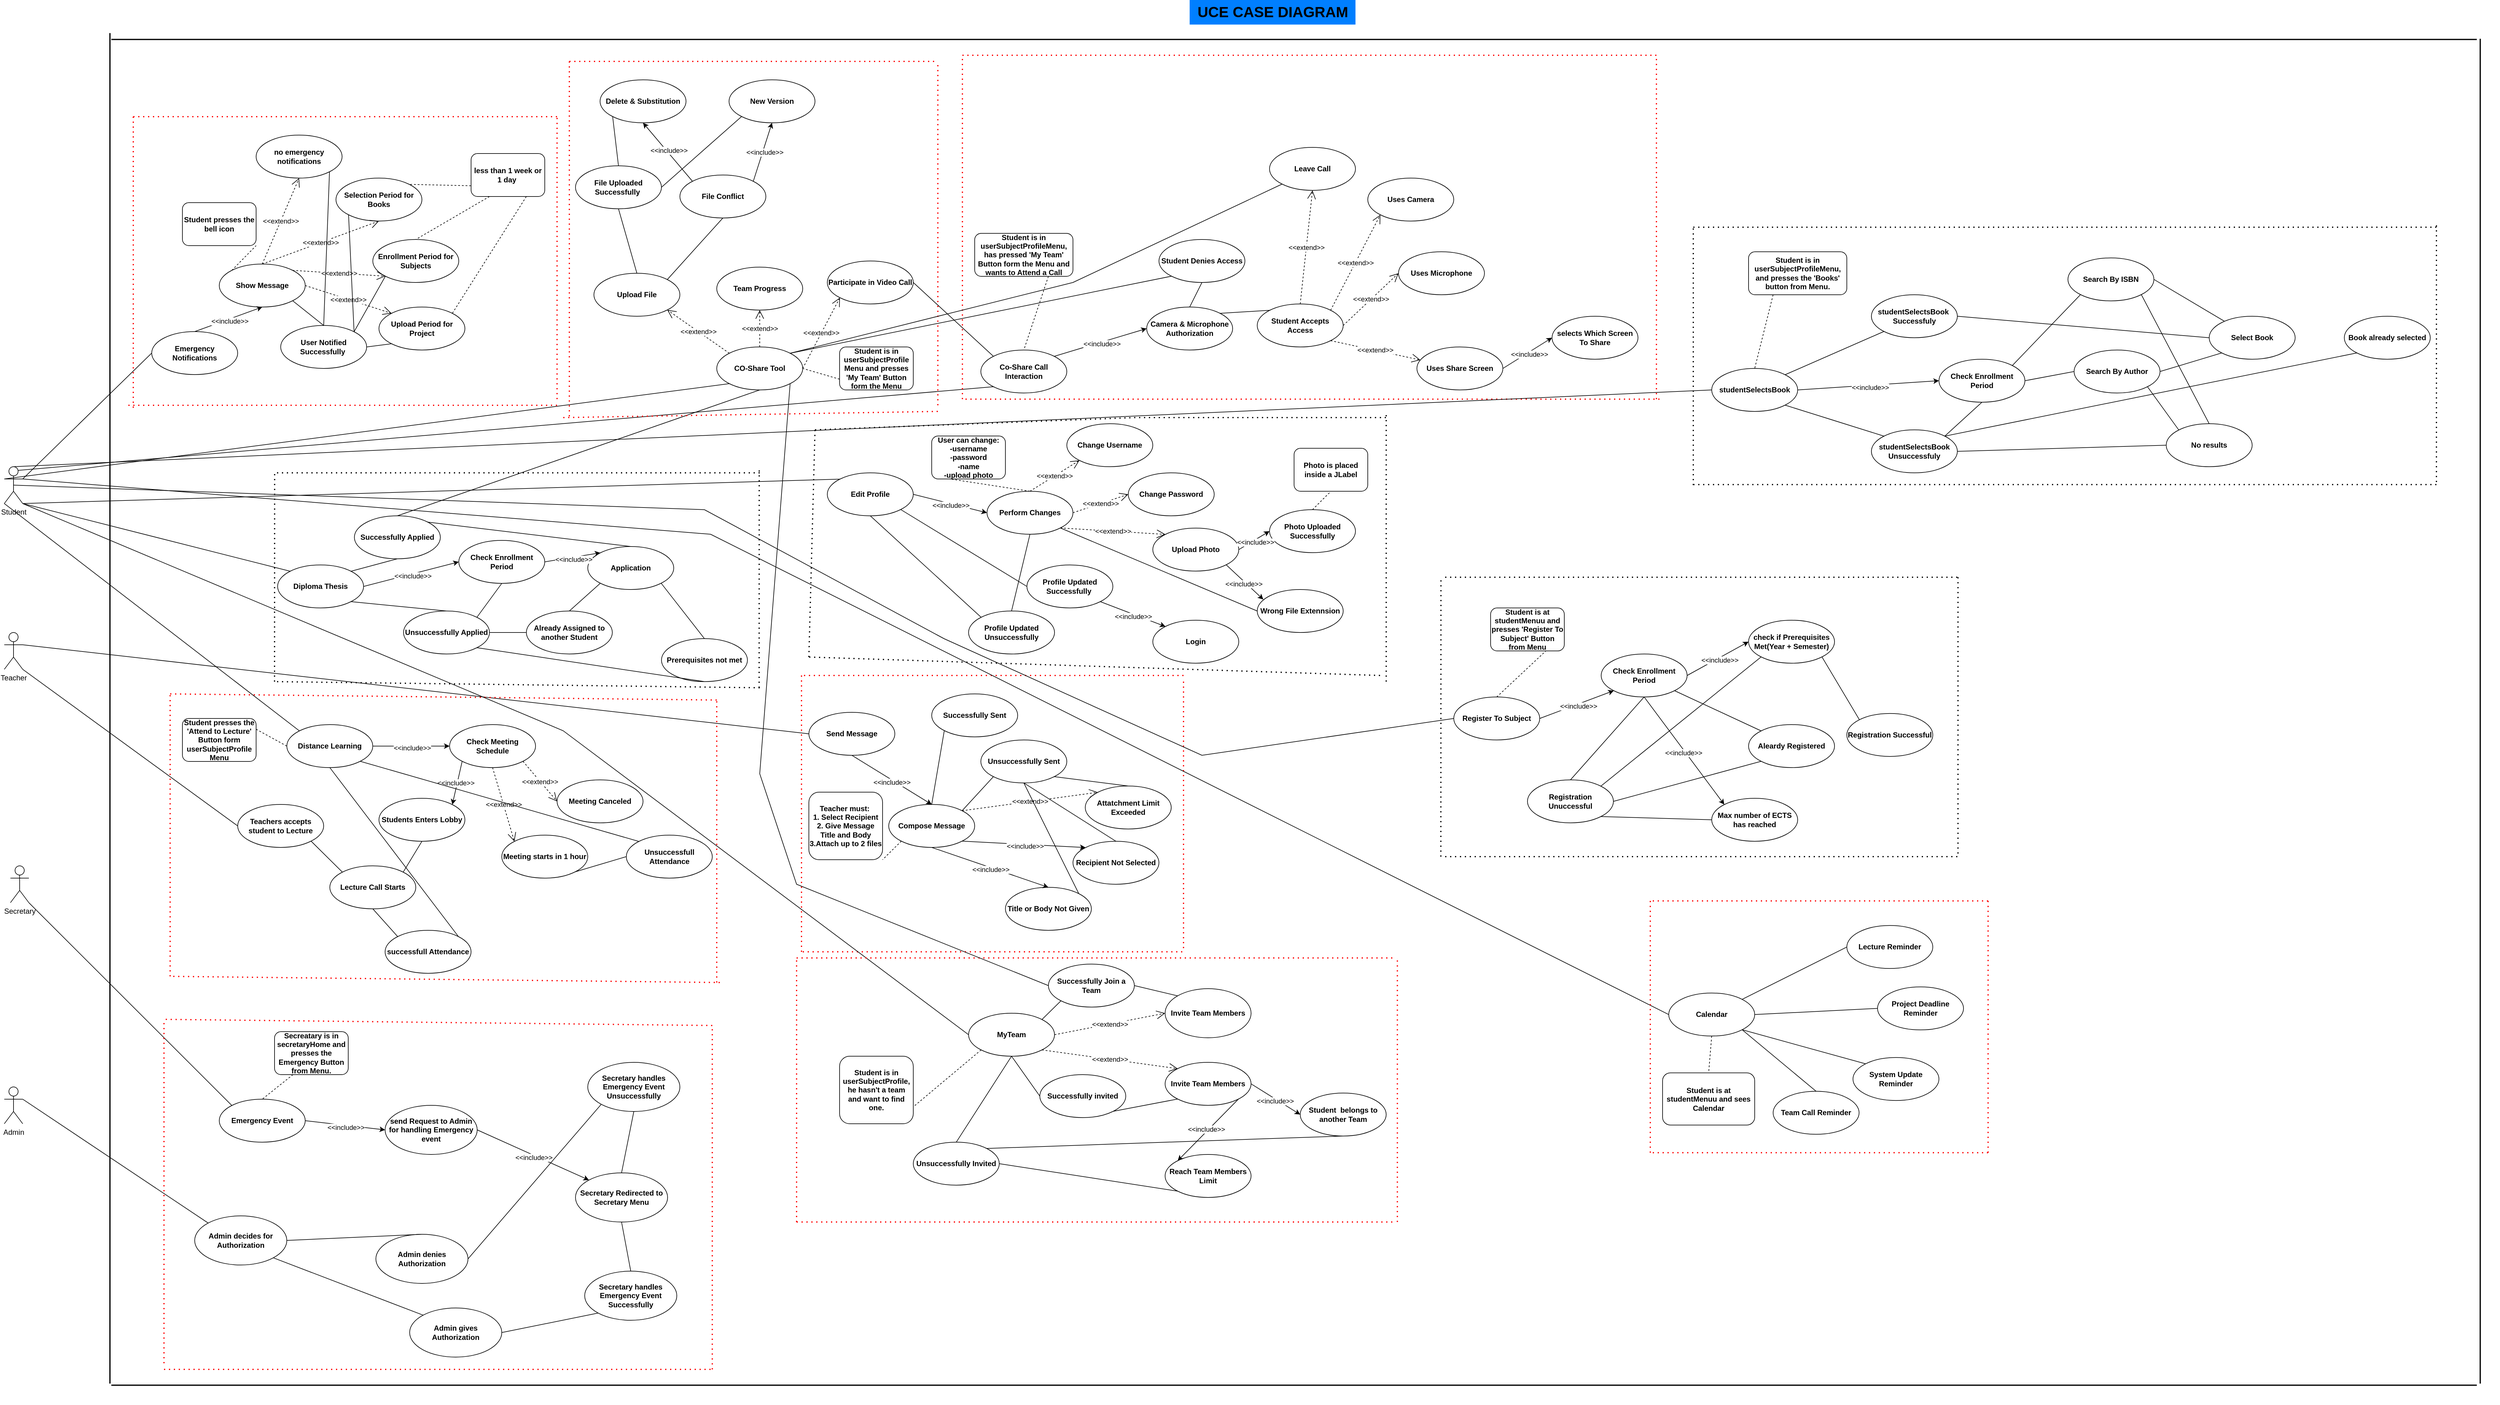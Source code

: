 <mxfile version="24.2.1" type="device">
  <diagram name="Σελίδα-1" id="ADeveQASinf7AJqToRMz">
    <mxGraphModel dx="10122" dy="3393" grid="1" gridSize="10" guides="1" tooltips="1" connect="1" arrows="1" fold="1" page="1" pageScale="1" pageWidth="827" pageHeight="1169" math="0" shadow="0">
      <root>
        <mxCell id="0" />
        <mxCell id="1" parent="0" />
        <mxCell id="PczG7CteMkVR-np3fPol-113" value="&lt;b&gt;&lt;font style=&quot;font-size: 24px;&quot;&gt;UCE CASE DIAGRAM&lt;/font&gt;&lt;/b&gt;" style="text;html=1;align=center;verticalAlign=middle;resizable=0;points=[];autosize=1;strokeColor=none;fillColor=#007FFF;" parent="1" vertex="1">
          <mxGeometry x="-2790" y="-480" width="270" height="40" as="geometry" />
        </mxCell>
        <mxCell id="h5EkMIQOkNv7f-PZCays-1" value="Student" style="shape=umlActor;verticalLabelPosition=bottom;verticalAlign=top;html=1;outlineConnect=0;" parent="1" vertex="1">
          <mxGeometry x="-4720" y="280" width="30" height="60" as="geometry" />
        </mxCell>
        <mxCell id="h5EkMIQOkNv7f-PZCays-6" value="Teacher" style="shape=umlActor;verticalLabelPosition=bottom;verticalAlign=top;html=1;outlineConnect=0;" parent="1" vertex="1">
          <mxGeometry x="-4720" y="550" width="30" height="60" as="geometry" />
        </mxCell>
        <mxCell id="h5EkMIQOkNv7f-PZCays-7" value="Admin&lt;span style=&quot;color: rgba(0, 0, 0, 0); font-family: monospace; font-size: 0px; text-align: start;&quot;&gt;%3CmxGraphModel%3E%3Croot%3E%3CmxCell%20id%3D%220%22%2F%3E%3CmxCell%20id%3D%221%22%20parent%3D%220%22%2F%3E%3CmxCell%20id%3D%222%22%20value%3D%22Student%22%20style%3D%22shape%3DumlActor%3BverticalLabelPosition%3Dbottom%3BverticalAlign%3Dtop%3Bhtml%3D1%3BoutlineConnect%3D0%3B%22%20vertex%3D%221%22%20parent%3D%221%22%3E%3CmxGeometry%20x%3D%22-3770%22%20y%3D%22260%22%20width%3D%2230%22%20height%3D%2260%22%20as%3D%22geometry%22%2F%3E%3C%2FmxCell%3E%3C%2Froot%3E%3C%2FmxGraphModel%3E&lt;/span&gt;" style="shape=umlActor;verticalLabelPosition=bottom;verticalAlign=top;html=1;outlineConnect=0;" parent="1" vertex="1">
          <mxGeometry x="-4720" y="1290" width="30" height="60" as="geometry" />
        </mxCell>
        <mxCell id="h5EkMIQOkNv7f-PZCays-8" value="Secretary" style="shape=umlActor;verticalLabelPosition=bottom;verticalAlign=top;html=1;outlineConnect=0;" parent="1" vertex="1">
          <mxGeometry x="-4710" y="930" width="30" height="60" as="geometry" />
        </mxCell>
        <mxCell id="h5EkMIQOkNv7f-PZCays-20" value="&lt;b&gt;Send Message&lt;/b&gt;" style="ellipse;whiteSpace=wrap;html=1;" parent="1" vertex="1">
          <mxGeometry x="-3410" y="680" width="140" height="70" as="geometry" />
        </mxCell>
        <mxCell id="h5EkMIQOkNv7f-PZCays-21" value="&lt;b&gt;Compose Message&lt;/b&gt;" style="ellipse;whiteSpace=wrap;html=1;" parent="1" vertex="1">
          <mxGeometry x="-3280" y="830" width="140" height="70" as="geometry" />
        </mxCell>
        <mxCell id="h5EkMIQOkNv7f-PZCays-27" value="" style="endArrow=none;html=1;rounded=0;exitX=1;exitY=0.333;exitDx=0;exitDy=0;exitPerimeter=0;entryX=0;entryY=0.5;entryDx=0;entryDy=0;" parent="1" source="h5EkMIQOkNv7f-PZCays-6" target="h5EkMIQOkNv7f-PZCays-20" edge="1">
          <mxGeometry width="50" height="50" relative="1" as="geometry">
            <mxPoint x="-3730" y="1000" as="sourcePoint" />
            <mxPoint x="-3355" y="422" as="targetPoint" />
          </mxGeometry>
        </mxCell>
        <mxCell id="h5EkMIQOkNv7f-PZCays-34" value="" style="endArrow=classic;html=1;rounded=0;exitX=0.5;exitY=1;exitDx=0;exitDy=0;entryX=0.5;entryY=0;entryDx=0;entryDy=0;" parent="1" source="h5EkMIQOkNv7f-PZCays-20" target="h5EkMIQOkNv7f-PZCays-21" edge="1">
          <mxGeometry width="50" height="50" relative="1" as="geometry">
            <mxPoint x="-3030" y="590" as="sourcePoint" />
            <mxPoint x="-2980" y="540" as="targetPoint" />
          </mxGeometry>
        </mxCell>
        <mxCell id="h5EkMIQOkNv7f-PZCays-35" value="&amp;lt;&amp;lt;include&amp;gt;&amp;gt;" style="edgeLabel;html=1;align=center;verticalAlign=middle;resizable=0;points=[];" parent="h5EkMIQOkNv7f-PZCays-34" vertex="1" connectable="0">
          <mxGeometry x="0.02" y="-3" relative="1" as="geometry">
            <mxPoint as="offset" />
          </mxGeometry>
        </mxCell>
        <mxCell id="h5EkMIQOkNv7f-PZCays-36" value="&lt;b&gt;Successfully Sent&lt;/b&gt;" style="ellipse;whiteSpace=wrap;html=1;" parent="1" vertex="1">
          <mxGeometry x="-3210" y="650" width="140" height="70" as="geometry" />
        </mxCell>
        <mxCell id="h5EkMIQOkNv7f-PZCays-40" value="&lt;b&gt;Teacher must:&amp;nbsp;&lt;/b&gt;&lt;div&gt;&lt;b&gt;1. Select Recipient&lt;/b&gt;&lt;/div&gt;&lt;div&gt;&lt;b&gt;2. Give Message Title and Body&lt;/b&gt;&lt;/div&gt;&lt;div&gt;&lt;b&gt;3.Attach up to 2 files&lt;/b&gt;&lt;/div&gt;" style="rounded=1;whiteSpace=wrap;html=1;" parent="1" vertex="1">
          <mxGeometry x="-3410" y="810" width="120" height="110" as="geometry" />
        </mxCell>
        <mxCell id="h5EkMIQOkNv7f-PZCays-42" value="" style="endArrow=none;dashed=1;html=1;rounded=0;exitX=0;exitY=1;exitDx=0;exitDy=0;entryX=1;entryY=1;entryDx=0;entryDy=0;" parent="1" source="h5EkMIQOkNv7f-PZCays-21" target="h5EkMIQOkNv7f-PZCays-40" edge="1">
          <mxGeometry width="50" height="50" relative="1" as="geometry">
            <mxPoint x="-3260" y="980" as="sourcePoint" />
            <mxPoint x="-3310" y="1060" as="targetPoint" />
          </mxGeometry>
        </mxCell>
        <mxCell id="h5EkMIQOkNv7f-PZCays-43" value="&lt;b&gt;Attatchment Limit Exceeded&lt;/b&gt;" style="ellipse;whiteSpace=wrap;html=1;" parent="1" vertex="1">
          <mxGeometry x="-2960" y="800" width="140" height="70" as="geometry" />
        </mxCell>
        <mxCell id="h5EkMIQOkNv7f-PZCays-44" value="&lt;b&gt;Recipient Not Selected&lt;/b&gt;" style="ellipse;whiteSpace=wrap;html=1;" parent="1" vertex="1">
          <mxGeometry x="-2980" y="890" width="140" height="70" as="geometry" />
        </mxCell>
        <mxCell id="h5EkMIQOkNv7f-PZCays-45" value="&lt;b&gt;Title or Body Not Given&lt;/b&gt;" style="ellipse;whiteSpace=wrap;html=1;" parent="1" vertex="1">
          <mxGeometry x="-3090" y="965" width="140" height="70" as="geometry" />
        </mxCell>
        <mxCell id="h5EkMIQOkNv7f-PZCays-49" value="&amp;lt;&amp;lt;extend&amp;gt;&amp;gt;" style="endArrow=open;endSize=12;dashed=1;html=1;rounded=0;entryX=0;entryY=0;entryDx=0;entryDy=0;exitX=1;exitY=0;exitDx=0;exitDy=0;" parent="1" source="h5EkMIQOkNv7f-PZCays-21" target="h5EkMIQOkNv7f-PZCays-43" edge="1">
          <mxGeometry width="160" relative="1" as="geometry">
            <mxPoint x="-3220" y="880" as="sourcePoint" />
            <mxPoint x="-3060" y="880" as="targetPoint" />
            <Array as="points" />
          </mxGeometry>
        </mxCell>
        <mxCell id="h5EkMIQOkNv7f-PZCays-52" value="&lt;b&gt;Unsuccessfully Sent&lt;/b&gt;" style="ellipse;whiteSpace=wrap;html=1;" parent="1" vertex="1">
          <mxGeometry x="-3130" y="725" width="140" height="70" as="geometry" />
        </mxCell>
        <mxCell id="h5EkMIQOkNv7f-PZCays-60" value="" style="endArrow=classic;html=1;rounded=0;exitX=0.5;exitY=1;exitDx=0;exitDy=0;entryX=0.5;entryY=0;entryDx=0;entryDy=0;" parent="1" source="h5EkMIQOkNv7f-PZCays-21" target="h5EkMIQOkNv7f-PZCays-45" edge="1">
          <mxGeometry width="50" height="50" relative="1" as="geometry">
            <mxPoint x="-3150" y="930" as="sourcePoint" />
            <mxPoint x="-3130" y="1100" as="targetPoint" />
          </mxGeometry>
        </mxCell>
        <mxCell id="h5EkMIQOkNv7f-PZCays-61" value="&amp;lt;&amp;lt;include&amp;gt;&amp;gt;" style="edgeLabel;html=1;align=center;verticalAlign=middle;resizable=0;points=[];" parent="h5EkMIQOkNv7f-PZCays-60" vertex="1" connectable="0">
          <mxGeometry x="0.02" y="-3" relative="1" as="geometry">
            <mxPoint as="offset" />
          </mxGeometry>
        </mxCell>
        <mxCell id="h5EkMIQOkNv7f-PZCays-62" value="" style="endArrow=classic;html=1;rounded=0;exitX=1;exitY=1;exitDx=0;exitDy=0;entryX=0;entryY=0;entryDx=0;entryDy=0;" parent="1" source="h5EkMIQOkNv7f-PZCays-21" target="h5EkMIQOkNv7f-PZCays-44" edge="1">
          <mxGeometry width="50" height="50" relative="1" as="geometry">
            <mxPoint x="-3250" y="760" as="sourcePoint" />
            <mxPoint x="-3230" y="930" as="targetPoint" />
          </mxGeometry>
        </mxCell>
        <mxCell id="h5EkMIQOkNv7f-PZCays-63" value="&amp;lt;&amp;lt;include&amp;gt;&amp;gt;" style="edgeLabel;html=1;align=center;verticalAlign=middle;resizable=0;points=[];" parent="h5EkMIQOkNv7f-PZCays-62" vertex="1" connectable="0">
          <mxGeometry x="0.02" y="-3" relative="1" as="geometry">
            <mxPoint as="offset" />
          </mxGeometry>
        </mxCell>
        <mxCell id="h5EkMIQOkNv7f-PZCays-69" value="&lt;b&gt;Edit Profile&lt;/b&gt;" style="ellipse;whiteSpace=wrap;html=1;" parent="1" vertex="1">
          <mxGeometry x="-3380" y="290" width="140" height="70" as="geometry" />
        </mxCell>
        <mxCell id="h5EkMIQOkNv7f-PZCays-70" value="" style="endArrow=none;html=1;rounded=0;entryX=0;entryY=0;entryDx=0;entryDy=0;exitX=1;exitY=1;exitDx=0;exitDy=0;exitPerimeter=0;" parent="1" source="h5EkMIQOkNv7f-PZCays-1" target="h5EkMIQOkNv7f-PZCays-69" edge="1">
          <mxGeometry width="50" height="50" relative="1" as="geometry">
            <mxPoint x="-3730" y="210" as="sourcePoint" />
            <mxPoint x="-3326" y="695" as="targetPoint" />
          </mxGeometry>
        </mxCell>
        <mxCell id="h5EkMIQOkNv7f-PZCays-76" value="&lt;b&gt;Perform Changes&lt;/b&gt;" style="ellipse;whiteSpace=wrap;html=1;" parent="1" vertex="1">
          <mxGeometry x="-3120" y="320" width="140" height="70" as="geometry" />
        </mxCell>
        <mxCell id="h5EkMIQOkNv7f-PZCays-77" value="&lt;b&gt;User can change:&lt;/b&gt;&lt;div&gt;&lt;b&gt;-username&lt;/b&gt;&lt;/div&gt;&lt;div&gt;&lt;b&gt;-password&lt;/b&gt;&lt;/div&gt;&lt;div&gt;&lt;b&gt;-name&lt;/b&gt;&lt;/div&gt;&lt;div&gt;&lt;b&gt;-upload photo&lt;/b&gt;&lt;/div&gt;" style="rounded=1;whiteSpace=wrap;html=1;" parent="1" vertex="1">
          <mxGeometry x="-3210" y="230" width="120" height="70" as="geometry" />
        </mxCell>
        <mxCell id="h5EkMIQOkNv7f-PZCays-78" value="" style="endArrow=none;dashed=1;html=1;rounded=0;exitX=0.5;exitY=0;exitDx=0;exitDy=0;entryX=0.25;entryY=1;entryDx=0;entryDy=0;" parent="1" source="h5EkMIQOkNv7f-PZCays-76" target="h5EkMIQOkNv7f-PZCays-77" edge="1">
          <mxGeometry width="50" height="50" relative="1" as="geometry">
            <mxPoint x="-3171" y="410" as="sourcePoint" />
            <mxPoint x="-3170" y="340" as="targetPoint" />
          </mxGeometry>
        </mxCell>
        <mxCell id="h5EkMIQOkNv7f-PZCays-79" value="&lt;b&gt;Change Username&lt;/b&gt;" style="ellipse;whiteSpace=wrap;html=1;" parent="1" vertex="1">
          <mxGeometry x="-2990" y="210" width="140" height="70" as="geometry" />
        </mxCell>
        <mxCell id="h5EkMIQOkNv7f-PZCays-80" value="&lt;b&gt;Change Password&lt;/b&gt;" style="ellipse;whiteSpace=wrap;html=1;" parent="1" vertex="1">
          <mxGeometry x="-2890" y="290" width="140" height="70" as="geometry" />
        </mxCell>
        <mxCell id="h5EkMIQOkNv7f-PZCays-81" value="&lt;b&gt;Upload Photo&lt;/b&gt;" style="ellipse;whiteSpace=wrap;html=1;" parent="1" vertex="1">
          <mxGeometry x="-2850" y="380" width="140" height="70" as="geometry" />
        </mxCell>
        <mxCell id="h5EkMIQOkNv7f-PZCays-82" value="&amp;lt;&amp;lt;extend&amp;gt;&amp;gt;" style="endArrow=open;endSize=12;dashed=1;html=1;rounded=0;entryX=0;entryY=0;entryDx=0;entryDy=0;exitX=1;exitY=1;exitDx=0;exitDy=0;" parent="1" source="h5EkMIQOkNv7f-PZCays-76" target="h5EkMIQOkNv7f-PZCays-81" edge="1">
          <mxGeometry width="160" relative="1" as="geometry">
            <mxPoint x="-2980" y="505" as="sourcePoint" />
            <mxPoint x="-2818" y="475" as="targetPoint" />
          </mxGeometry>
        </mxCell>
        <mxCell id="h5EkMIQOkNv7f-PZCays-87" value="" style="endArrow=classic;html=1;rounded=0;exitX=1;exitY=0.5;exitDx=0;exitDy=0;entryX=0;entryY=0.5;entryDx=0;entryDy=0;" parent="1" source="h5EkMIQOkNv7f-PZCays-69" target="h5EkMIQOkNv7f-PZCays-76" edge="1">
          <mxGeometry width="50" height="50" relative="1" as="geometry">
            <mxPoint x="-3260" y="750" as="sourcePoint" />
            <mxPoint x="-3240" y="920" as="targetPoint" />
          </mxGeometry>
        </mxCell>
        <mxCell id="h5EkMIQOkNv7f-PZCays-88" value="&amp;lt;&amp;lt;include&amp;gt;&amp;gt;" style="edgeLabel;html=1;align=center;verticalAlign=middle;resizable=0;points=[];" parent="h5EkMIQOkNv7f-PZCays-87" vertex="1" connectable="0">
          <mxGeometry x="0.02" y="-3" relative="1" as="geometry">
            <mxPoint as="offset" />
          </mxGeometry>
        </mxCell>
        <mxCell id="h5EkMIQOkNv7f-PZCays-89" value="&lt;b&gt;Profile Updated Successfully&amp;nbsp;&lt;/b&gt;" style="ellipse;whiteSpace=wrap;html=1;" parent="1" vertex="1">
          <mxGeometry x="-3055" y="440" width="140" height="70" as="geometry" />
        </mxCell>
        <mxCell id="h5EkMIQOkNv7f-PZCays-90" value="&lt;b&gt;Profile Updated Unsuccessfully&lt;/b&gt;" style="ellipse;whiteSpace=wrap;html=1;" parent="1" vertex="1">
          <mxGeometry x="-3150" y="515" width="140" height="70" as="geometry" />
        </mxCell>
        <mxCell id="h5EkMIQOkNv7f-PZCays-91" value="" style="endArrow=none;html=1;rounded=0;exitX=0.5;exitY=1;exitDx=0;exitDy=0;entryX=0;entryY=0;entryDx=0;entryDy=0;" parent="1" source="h5EkMIQOkNv7f-PZCays-69" target="h5EkMIQOkNv7f-PZCays-90" edge="1">
          <mxGeometry width="50" height="50" relative="1" as="geometry">
            <mxPoint x="-3190" y="715" as="sourcePoint" />
            <mxPoint x="-3050" y="705" as="targetPoint" />
            <Array as="points" />
          </mxGeometry>
        </mxCell>
        <mxCell id="h5EkMIQOkNv7f-PZCays-92" value="" style="endArrow=none;html=1;rounded=0;exitX=1;exitY=1;exitDx=0;exitDy=0;entryX=0;entryY=0.5;entryDx=0;entryDy=0;" parent="1" source="h5EkMIQOkNv7f-PZCays-69" target="h5EkMIQOkNv7f-PZCays-89" edge="1">
          <mxGeometry width="50" height="50" relative="1" as="geometry">
            <mxPoint x="-3220" y="470" as="sourcePoint" />
            <mxPoint x="-3119" y="535" as="targetPoint" />
            <Array as="points" />
          </mxGeometry>
        </mxCell>
        <mxCell id="h5EkMIQOkNv7f-PZCays-94" value="" style="endArrow=none;html=1;rounded=0;exitX=0.5;exitY=1;exitDx=0;exitDy=0;entryX=0.5;entryY=0;entryDx=0;entryDy=0;" parent="1" source="h5EkMIQOkNv7f-PZCays-76" target="h5EkMIQOkNv7f-PZCays-90" edge="1">
          <mxGeometry width="50" height="50" relative="1" as="geometry">
            <mxPoint x="-3220" y="470" as="sourcePoint" />
            <mxPoint x="-3120" y="536" as="targetPoint" />
            <Array as="points" />
          </mxGeometry>
        </mxCell>
        <mxCell id="h5EkMIQOkNv7f-PZCays-95" value="" style="endArrow=none;html=1;rounded=0;exitX=0;exitY=1;exitDx=0;exitDy=0;entryX=1;entryY=0;entryDx=0;entryDy=0;" parent="1" source="h5EkMIQOkNv7f-PZCays-52" target="h5EkMIQOkNv7f-PZCays-21" edge="1">
          <mxGeometry width="50" height="50" relative="1" as="geometry">
            <mxPoint x="-3155" y="590" as="sourcePoint" />
            <mxPoint x="-3185" y="715" as="targetPoint" />
            <Array as="points" />
          </mxGeometry>
        </mxCell>
        <mxCell id="h5EkMIQOkNv7f-PZCays-96" value="&amp;lt;&amp;lt;extend&amp;gt;&amp;gt;" style="endArrow=open;endSize=12;dashed=1;html=1;rounded=0;entryX=0;entryY=0.5;entryDx=0;entryDy=0;exitX=1;exitY=0.5;exitDx=0;exitDy=0;" parent="1" source="h5EkMIQOkNv7f-PZCays-76" target="h5EkMIQOkNv7f-PZCays-80" edge="1">
          <mxGeometry width="160" relative="1" as="geometry">
            <mxPoint x="-2990" y="389" as="sourcePoint" />
            <mxPoint x="-2840" y="411" as="targetPoint" />
          </mxGeometry>
        </mxCell>
        <mxCell id="h5EkMIQOkNv7f-PZCays-97" value="&amp;lt;&amp;lt;extend&amp;gt;&amp;gt;" style="endArrow=open;endSize=12;dashed=1;html=1;rounded=0;entryX=0;entryY=1;entryDx=0;entryDy=0;exitX=0.5;exitY=0;exitDx=0;exitDy=0;" parent="1" source="h5EkMIQOkNv7f-PZCays-76" target="h5EkMIQOkNv7f-PZCays-79" edge="1">
          <mxGeometry width="160" relative="1" as="geometry">
            <mxPoint x="-2970" y="365" as="sourcePoint" />
            <mxPoint x="-2880" y="335" as="targetPoint" />
          </mxGeometry>
        </mxCell>
        <mxCell id="h5EkMIQOkNv7f-PZCays-98" value="&lt;b&gt;Emergency Notifications&lt;/b&gt;" style="ellipse;whiteSpace=wrap;html=1;" parent="1" vertex="1">
          <mxGeometry x="-4480" y="60" width="140" height="70" as="geometry" />
        </mxCell>
        <mxCell id="h5EkMIQOkNv7f-PZCays-99" value="" style="endArrow=none;html=1;rounded=0;entryX=0;entryY=0.5;entryDx=0;entryDy=0;exitX=1;exitY=0.333;exitDx=0;exitDy=0;exitPerimeter=0;" parent="1" source="h5EkMIQOkNv7f-PZCays-1" target="h5EkMIQOkNv7f-PZCays-98" edge="1">
          <mxGeometry width="50" height="50" relative="1" as="geometry">
            <mxPoint x="-3890" y="250" as="sourcePoint" />
            <mxPoint x="-3438" y="253" as="targetPoint" />
          </mxGeometry>
        </mxCell>
        <mxCell id="h5EkMIQOkNv7f-PZCays-101" value="&lt;b&gt;Show Message&lt;/b&gt;" style="ellipse;whiteSpace=wrap;html=1;" parent="1" vertex="1">
          <mxGeometry x="-4370" y="-50" width="140" height="70" as="geometry" />
        </mxCell>
        <mxCell id="h5EkMIQOkNv7f-PZCays-102" value="" style="endArrow=classic;html=1;rounded=0;exitX=0.5;exitY=0;exitDx=0;exitDy=0;entryX=0.5;entryY=1;entryDx=0;entryDy=0;" parent="1" source="h5EkMIQOkNv7f-PZCays-98" target="h5EkMIQOkNv7f-PZCays-101" edge="1">
          <mxGeometry width="50" height="50" relative="1" as="geometry">
            <mxPoint x="-4108" y="110" as="sourcePoint" />
            <mxPoint x="-4170" y="20" as="targetPoint" />
          </mxGeometry>
        </mxCell>
        <mxCell id="h5EkMIQOkNv7f-PZCays-103" value="&amp;lt;&amp;lt;include&amp;gt;&amp;gt;" style="edgeLabel;html=1;align=center;verticalAlign=middle;resizable=0;points=[];" parent="h5EkMIQOkNv7f-PZCays-102" vertex="1" connectable="0">
          <mxGeometry x="0.02" y="-3" relative="1" as="geometry">
            <mxPoint as="offset" />
          </mxGeometry>
        </mxCell>
        <mxCell id="h5EkMIQOkNv7f-PZCays-104" value="&lt;b&gt;Student presses the bell icon&lt;/b&gt;" style="rounded=1;whiteSpace=wrap;html=1;" parent="1" vertex="1">
          <mxGeometry x="-4430" y="-150" width="120" height="70" as="geometry" />
        </mxCell>
        <mxCell id="h5EkMIQOkNv7f-PZCays-105" value="" style="endArrow=none;dashed=1;html=1;rounded=0;exitX=0;exitY=0;exitDx=0;exitDy=0;entryX=1;entryY=1;entryDx=0;entryDy=0;" parent="1" source="h5EkMIQOkNv7f-PZCays-101" target="h5EkMIQOkNv7f-PZCays-104" edge="1">
          <mxGeometry width="50" height="50" relative="1" as="geometry">
            <mxPoint x="-3780" y="210" as="sourcePoint" />
            <mxPoint x="-3950" y="210" as="targetPoint" />
          </mxGeometry>
        </mxCell>
        <mxCell id="h5EkMIQOkNv7f-PZCays-106" value="&lt;b&gt;Selection Period for Books&lt;/b&gt;" style="ellipse;whiteSpace=wrap;html=1;" parent="1" vertex="1">
          <mxGeometry x="-4180" y="-190" width="140" height="70" as="geometry" />
        </mxCell>
        <mxCell id="h5EkMIQOkNv7f-PZCays-107" value="&lt;b&gt;Enrollment Period for Subjects&lt;/b&gt;" style="ellipse;whiteSpace=wrap;html=1;" parent="1" vertex="1">
          <mxGeometry x="-4120" y="-90" width="140" height="70" as="geometry" />
        </mxCell>
        <mxCell id="h5EkMIQOkNv7f-PZCays-108" value="&lt;b&gt;Upload Period for Project&lt;/b&gt;" style="ellipse;whiteSpace=wrap;html=1;" parent="1" vertex="1">
          <mxGeometry x="-4110" y="20" width="140" height="70" as="geometry" />
        </mxCell>
        <mxCell id="h5EkMIQOkNv7f-PZCays-109" value="&amp;lt;&amp;lt;extend&amp;gt;&amp;gt;" style="endArrow=open;endSize=12;dashed=1;html=1;rounded=0;entryX=0.5;entryY=1;entryDx=0;entryDy=0;exitX=0.5;exitY=0;exitDx=0;exitDy=0;" parent="1" source="h5EkMIQOkNv7f-PZCays-101" target="h5EkMIQOkNv7f-PZCays-106" edge="1">
          <mxGeometry width="160" relative="1" as="geometry">
            <mxPoint x="-4360" y="-64.5" as="sourcePoint" />
            <mxPoint x="-4300" y="-125.5" as="targetPoint" />
          </mxGeometry>
        </mxCell>
        <mxCell id="h5EkMIQOkNv7f-PZCays-110" value="&amp;lt;&amp;lt;extend&amp;gt;&amp;gt;" style="endArrow=open;endSize=12;dashed=1;html=1;rounded=0;entryX=0;entryY=1;entryDx=0;entryDy=0;exitX=1;exitY=0;exitDx=0;exitDy=0;" parent="1" source="h5EkMIQOkNv7f-PZCays-101" target="h5EkMIQOkNv7f-PZCays-107" edge="1">
          <mxGeometry width="160" relative="1" as="geometry">
            <mxPoint x="-4300" y="-40" as="sourcePoint" />
            <mxPoint x="-4260" y="-130" as="targetPoint" />
          </mxGeometry>
        </mxCell>
        <mxCell id="h5EkMIQOkNv7f-PZCays-111" value="&amp;lt;&amp;lt;extend&amp;gt;&amp;gt;" style="endArrow=open;endSize=12;dashed=1;html=1;rounded=0;entryX=0;entryY=0;entryDx=0;entryDy=0;exitX=1;exitY=0.5;exitDx=0;exitDy=0;" parent="1" source="h5EkMIQOkNv7f-PZCays-101" target="h5EkMIQOkNv7f-PZCays-108" edge="1">
          <mxGeometry width="160" relative="1" as="geometry">
            <mxPoint x="-4250" y="-29" as="sourcePoint" />
            <mxPoint x="-4180" y="-61" as="targetPoint" />
          </mxGeometry>
        </mxCell>
        <mxCell id="h5EkMIQOkNv7f-PZCays-112" value="&lt;b&gt;User Notified Successfully&amp;nbsp;&lt;/b&gt;" style="ellipse;whiteSpace=wrap;html=1;" parent="1" vertex="1">
          <mxGeometry x="-4270" y="50" width="140" height="70" as="geometry" />
        </mxCell>
        <mxCell id="h5EkMIQOkNv7f-PZCays-113" value="" style="endArrow=none;html=1;rounded=0;exitX=1;exitY=1;exitDx=0;exitDy=0;entryX=0.5;entryY=0;entryDx=0;entryDy=0;" parent="1" source="h5EkMIQOkNv7f-PZCays-101" target="h5EkMIQOkNv7f-PZCays-112" edge="1">
          <mxGeometry width="50" height="50" relative="1" as="geometry">
            <mxPoint x="-4300" y="24" as="sourcePoint" />
            <mxPoint x="-4175" y="50" as="targetPoint" />
            <Array as="points" />
          </mxGeometry>
        </mxCell>
        <mxCell id="h5EkMIQOkNv7f-PZCays-114" value="&lt;b&gt;less than 1 week or 1 day&amp;nbsp;&lt;/b&gt;" style="rounded=1;whiteSpace=wrap;html=1;" parent="1" vertex="1">
          <mxGeometry x="-3960" y="-230" width="120" height="70" as="geometry" />
        </mxCell>
        <mxCell id="h5EkMIQOkNv7f-PZCays-115" value="" style="endArrow=none;dashed=1;html=1;rounded=0;exitX=0;exitY=0.75;exitDx=0;exitDy=0;entryX=1;entryY=0;entryDx=0;entryDy=0;" parent="1" source="h5EkMIQOkNv7f-PZCays-114" target="h5EkMIQOkNv7f-PZCays-106" edge="1">
          <mxGeometry width="50" height="50" relative="1" as="geometry">
            <mxPoint x="-4210" y="-259" as="sourcePoint" />
            <mxPoint x="-4270" y="-260" as="targetPoint" />
          </mxGeometry>
        </mxCell>
        <mxCell id="h5EkMIQOkNv7f-PZCays-116" value="" style="endArrow=none;dashed=1;html=1;rounded=0;exitX=0.25;exitY=1;exitDx=0;exitDy=0;entryX=0.5;entryY=0;entryDx=0;entryDy=0;" parent="1" source="h5EkMIQOkNv7f-PZCays-114" target="h5EkMIQOkNv7f-PZCays-107" edge="1">
          <mxGeometry width="50" height="50" relative="1" as="geometry">
            <mxPoint x="-4150" y="-258" as="sourcePoint" />
            <mxPoint x="-4210" y="-189" as="targetPoint" />
          </mxGeometry>
        </mxCell>
        <mxCell id="h5EkMIQOkNv7f-PZCays-117" value="" style="endArrow=none;dashed=1;html=1;rounded=0;exitX=0.75;exitY=1;exitDx=0;exitDy=0;entryX=1;entryY=0;entryDx=0;entryDy=0;" parent="1" source="h5EkMIQOkNv7f-PZCays-114" target="h5EkMIQOkNv7f-PZCays-108" edge="1">
          <mxGeometry width="50" height="50" relative="1" as="geometry">
            <mxPoint x="-4120" y="-240" as="sourcePoint" />
            <mxPoint x="-4130" y="-120" as="targetPoint" />
          </mxGeometry>
        </mxCell>
        <mxCell id="h5EkMIQOkNv7f-PZCays-118" value="&lt;b&gt;Login&lt;/b&gt;" style="ellipse;whiteSpace=wrap;html=1;" parent="1" vertex="1">
          <mxGeometry x="-2850" y="530" width="140" height="70" as="geometry" />
        </mxCell>
        <mxCell id="h5EkMIQOkNv7f-PZCays-119" value="" style="endArrow=classic;html=1;rounded=0;exitX=1;exitY=1;exitDx=0;exitDy=0;entryX=0;entryY=0;entryDx=0;entryDy=0;" parent="1" source="h5EkMIQOkNv7f-PZCays-89" target="h5EkMIQOkNv7f-PZCays-118" edge="1">
          <mxGeometry width="50" height="50" relative="1" as="geometry">
            <mxPoint x="-3150" y="435" as="sourcePoint" />
            <mxPoint x="-3110" y="365" as="targetPoint" />
          </mxGeometry>
        </mxCell>
        <mxCell id="h5EkMIQOkNv7f-PZCays-120" value="&amp;lt;&amp;lt;include&amp;gt;&amp;gt;" style="edgeLabel;html=1;align=center;verticalAlign=middle;resizable=0;points=[];" parent="h5EkMIQOkNv7f-PZCays-119" vertex="1" connectable="0">
          <mxGeometry x="0.02" y="-3" relative="1" as="geometry">
            <mxPoint as="offset" />
          </mxGeometry>
        </mxCell>
        <mxCell id="h5EkMIQOkNv7f-PZCays-121" value="&lt;b&gt;CO-Share Tool&lt;/b&gt;" style="ellipse;whiteSpace=wrap;html=1;" parent="1" vertex="1">
          <mxGeometry x="-3560" y="85" width="140" height="70" as="geometry" />
        </mxCell>
        <mxCell id="h5EkMIQOkNv7f-PZCays-122" value="" style="endArrow=none;html=1;rounded=0;entryX=0;entryY=1;entryDx=0;entryDy=0;exitX=0;exitY=0.333;exitDx=0;exitDy=0;exitPerimeter=0;" parent="1" source="h5EkMIQOkNv7f-PZCays-1" target="h5EkMIQOkNv7f-PZCays-121" edge="1">
          <mxGeometry width="50" height="50" relative="1" as="geometry">
            <mxPoint x="-3905" y="240" as="sourcePoint" />
            <mxPoint x="-3770" y="215" as="targetPoint" />
          </mxGeometry>
        </mxCell>
        <mxCell id="h5EkMIQOkNv7f-PZCays-123" value="&lt;b&gt;Upload File&lt;/b&gt;" style="ellipse;whiteSpace=wrap;html=1;" parent="1" vertex="1">
          <mxGeometry x="-3760" y="-35" width="140" height="70" as="geometry" />
        </mxCell>
        <mxCell id="h5EkMIQOkNv7f-PZCays-124" value="&lt;b&gt;Team Progress&lt;/b&gt;" style="ellipse;whiteSpace=wrap;html=1;" parent="1" vertex="1">
          <mxGeometry x="-3560" y="-45" width="140" height="70" as="geometry" />
        </mxCell>
        <mxCell id="h5EkMIQOkNv7f-PZCays-125" value="&lt;b&gt;Participate in Video Call&lt;/b&gt;" style="ellipse;whiteSpace=wrap;html=1;" parent="1" vertex="1">
          <mxGeometry x="-3380" y="-55" width="140" height="70" as="geometry" />
        </mxCell>
        <mxCell id="h5EkMIQOkNv7f-PZCays-126" value="&amp;lt;&amp;lt;extend&amp;gt;&amp;gt;" style="endArrow=open;endSize=12;dashed=1;html=1;rounded=0;entryX=0;entryY=1;entryDx=0;entryDy=0;exitX=1;exitY=0.5;exitDx=0;exitDy=0;" parent="1" source="h5EkMIQOkNv7f-PZCays-121" target="h5EkMIQOkNv7f-PZCays-125" edge="1">
          <mxGeometry width="160" relative="1" as="geometry">
            <mxPoint x="-3420" y="105" as="sourcePoint" />
            <mxPoint x="-3300" y="15" as="targetPoint" />
          </mxGeometry>
        </mxCell>
        <mxCell id="h5EkMIQOkNv7f-PZCays-127" value="&amp;lt;&amp;lt;extend&amp;gt;&amp;gt;" style="endArrow=open;endSize=12;dashed=1;html=1;rounded=0;entryX=0.5;entryY=1;entryDx=0;entryDy=0;exitX=0.5;exitY=0;exitDx=0;exitDy=0;" parent="1" source="h5EkMIQOkNv7f-PZCays-121" target="h5EkMIQOkNv7f-PZCays-124" edge="1">
          <mxGeometry width="160" relative="1" as="geometry">
            <mxPoint x="-3371" y="115" as="sourcePoint" />
            <mxPoint x="-3259" y="85" as="targetPoint" />
          </mxGeometry>
        </mxCell>
        <mxCell id="h5EkMIQOkNv7f-PZCays-128" value="&amp;lt;&amp;lt;extend&amp;gt;&amp;gt;" style="endArrow=open;endSize=12;dashed=1;html=1;rounded=0;entryX=1;entryY=1;entryDx=0;entryDy=0;exitX=0;exitY=0;exitDx=0;exitDy=0;" parent="1" source="h5EkMIQOkNv7f-PZCays-121" target="h5EkMIQOkNv7f-PZCays-123" edge="1">
          <mxGeometry width="160" relative="1" as="geometry">
            <mxPoint x="-3350" y="140" as="sourcePoint" />
            <mxPoint x="-3219" y="155" as="targetPoint" />
          </mxGeometry>
        </mxCell>
        <mxCell id="h5EkMIQOkNv7f-PZCays-129" value="&lt;b&gt;File Uploaded Successfully&amp;nbsp;&lt;/b&gt;" style="ellipse;whiteSpace=wrap;html=1;" parent="1" vertex="1">
          <mxGeometry x="-3790" y="-210" width="140" height="70" as="geometry" />
        </mxCell>
        <mxCell id="h5EkMIQOkNv7f-PZCays-130" value="" style="endArrow=none;html=1;rounded=0;entryX=0.5;entryY=1;entryDx=0;entryDy=0;exitX=0.5;exitY=0;exitDx=0;exitDy=0;" parent="1" source="h5EkMIQOkNv7f-PZCays-123" target="h5EkMIQOkNv7f-PZCays-129" edge="1">
          <mxGeometry width="50" height="50" relative="1" as="geometry">
            <mxPoint x="-3590" y="-125" as="sourcePoint" />
            <mxPoint x="-3450" y="-125" as="targetPoint" />
            <Array as="points" />
          </mxGeometry>
        </mxCell>
        <mxCell id="h5EkMIQOkNv7f-PZCays-131" value="&lt;b&gt;Photo Uploaded Successfully&lt;/b&gt;&lt;span style=&quot;color: rgba(0, 0, 0, 0); font-family: monospace; font-size: 0px; text-align: start; text-wrap: nowrap;&quot;&gt;%3CmxGraphModel%3E%3Croot%3E%3CmxCell%20id%3D%220%22%2F%3E%3CmxCell%20id%3D%221%22%20parent%3D%220%22%2F%3E%3CmxCell%20id%3D%222%22%20value%3D%22%26lt%3Bb%26gt%3BUpload%20Photo%26lt%3B%2Fb%26gt%3B%22%20style%3D%22ellipse%3BwhiteSpace%3Dwrap%3Bhtml%3D1%3B%22%20vertex%3D%221%22%20parent%3D%221%22%3E%3CmxGeometry%20x%3D%22-2870%22%20y%3D%22390%22%20width%3D%22140%22%20height%3D%2270%22%20as%3D%22geometry%22%2F%3E%3C%2FmxCell%3E%3C%2Froot%3E%3C%2FmxGraphModel%3E&lt;/span&gt;&lt;span style=&quot;color: rgba(0, 0, 0, 0); font-family: monospace; font-size: 0px; text-align: start; text-wrap: nowrap;&quot;&gt;%3CmxGraphModel%3E%3Croot%3E%3CmxCell%20id%3D%220%22%2F%3E%3CmxCell%20id%3D%221%22%20parent%3D%220%22%2F%3E%3CmxCell%20id%3D%222%22%20value%3D%22%26lt%3Bb%26gt%3BUpload%20Photo%26lt%3B%2Fb%26gt%3B%22%20style%3D%22ellipse%3BwhiteSpace%3Dwrap%3Bhtml%3D1%3B%22%20vertex%3D%221%22%20parent%3D%221%22%3E%3CmxGeometry%20x%3D%22-2870%22%20y%3D%22390%22%20width%3D%22140%22%20height%3D%2270%22%20as%3D%22geometry%22%2F%3E%3C%2FmxCell%3E%3C%2Froot%3E%3C%2FmxGraphModel%3E&lt;/span&gt;" style="ellipse;whiteSpace=wrap;html=1;" parent="1" vertex="1">
          <mxGeometry x="-2660" y="350" width="140" height="70" as="geometry" />
        </mxCell>
        <mxCell id="h5EkMIQOkNv7f-PZCays-132" value="&lt;div style=&quot;text-align: center;&quot;&gt;&lt;span style=&quot;background-color: initial; text-align: start;&quot;&gt;&lt;b&gt;Wrong File Extennsion&lt;/b&gt;&lt;/span&gt;&lt;span style=&quot;background-color: initial; text-wrap: nowrap; color: rgba(0, 0, 0, 0); font-family: monospace; font-size: 0px; text-align: start;&quot;&gt;%3CmxGraphModel%3E%3Croot%3E%3CmxCell%20id%3D%220%22%2F%3E%3CmxCell%20id%3D%221%22%20parent%3D%220%22%2F%3E%3CmxCell%20id%3D%222%22%20value%3D%22%26lt%3Bb%26gt%3BUpload%20Photo%26lt%3B%2Fb%26gt%3B%22%20style%3D%22ellipse%3BwhiteSpace%3Dwrap%3Bhtml%3D1%3B%22%20vertex%3D%221%22%20parent%3D%221%22%3E%3CmxGeometry%20x%3D%22-2870%22%20y%3D%22390%22%20width%3D%22140%22%20height%3D%2270%22%20as%3D%22geometry%22%2F%3E%3C%2FmxCell%3E%3C%2Froot%3E%3C%2FmxGraphModel%3E&lt;/span&gt;&lt;span style=&quot;background-color: initial; text-wrap: nowrap; color: rgba(0, 0, 0, 0); font-family: monospace; font-size: 0px; text-align: start;&quot;&gt;%3CmxGraphModel%3E%3Croot%3E%3CmxCell%20id%3D%220%22%2F%3E%3CmxCell%20id%3D%221%22%20parent%3D%220%22%2F%3E%3CmxCell%20id%3D%222%22%20value%3D%22%26lt%3Bb%26gt%3BUpload%20Photo%26lt%3B%2Fb%26gt%3B%22%20style%3D%22ellipse%3BwhiteSpace%3Dwrap%3Bhtml%3D1%3B%22%20vertex%3D%221%22%20parent%3D%221%22%3E%3CmxGeometry%20x%3D%22-2870%22%20y%3D%22390%22%20width%3D%22140%22%20height%3D%2270%22%20as%3D%22geometry%22%2F%3E%3C%2FmxCell%3E%3C%2Froot%3E%3C%2FmxGraphModel%3E&lt;/span&gt;&lt;/div&gt;" style="ellipse;whiteSpace=wrap;html=1;" parent="1" vertex="1">
          <mxGeometry x="-2680" y="480" width="140" height="70" as="geometry" />
        </mxCell>
        <mxCell id="h5EkMIQOkNv7f-PZCays-133" value="&lt;b&gt;Photo is placed inside a JLabel&lt;/b&gt;" style="rounded=1;whiteSpace=wrap;html=1;" parent="1" vertex="1">
          <mxGeometry x="-2620" y="250" width="120" height="70" as="geometry" />
        </mxCell>
        <mxCell id="h5EkMIQOkNv7f-PZCays-134" value="" style="endArrow=none;dashed=1;html=1;rounded=0;exitX=0.5;exitY=0;exitDx=0;exitDy=0;entryX=0.5;entryY=1;entryDx=0;entryDy=0;" parent="1" source="h5EkMIQOkNv7f-PZCays-131" target="h5EkMIQOkNv7f-PZCays-133" edge="1">
          <mxGeometry width="50" height="50" relative="1" as="geometry">
            <mxPoint x="-2600" y="270" as="sourcePoint" />
            <mxPoint x="-2770" y="270" as="targetPoint" />
          </mxGeometry>
        </mxCell>
        <mxCell id="h5EkMIQOkNv7f-PZCays-135" value="" style="endArrow=classic;html=1;rounded=0;exitX=1;exitY=0.5;exitDx=0;exitDy=0;entryX=0;entryY=0.5;entryDx=0;entryDy=0;" parent="1" source="h5EkMIQOkNv7f-PZCays-81" target="h5EkMIQOkNv7f-PZCays-131" edge="1">
          <mxGeometry width="50" height="50" relative="1" as="geometry">
            <mxPoint x="-2700" y="320" as="sourcePoint" />
            <mxPoint x="-2660" y="250" as="targetPoint" />
          </mxGeometry>
        </mxCell>
        <mxCell id="h5EkMIQOkNv7f-PZCays-136" value="&amp;lt;&amp;lt;include&amp;gt;&amp;gt;" style="edgeLabel;html=1;align=center;verticalAlign=middle;resizable=0;points=[];" parent="h5EkMIQOkNv7f-PZCays-135" vertex="1" connectable="0">
          <mxGeometry x="0.02" y="-3" relative="1" as="geometry">
            <mxPoint as="offset" />
          </mxGeometry>
        </mxCell>
        <mxCell id="h5EkMIQOkNv7f-PZCays-137" value="" style="endArrow=classic;html=1;rounded=0;exitX=1;exitY=1;exitDx=0;exitDy=0;entryX=0.071;entryY=0.233;entryDx=0;entryDy=0;entryPerimeter=0;" parent="1" source="h5EkMIQOkNv7f-PZCays-81" target="h5EkMIQOkNv7f-PZCays-132" edge="1">
          <mxGeometry width="50" height="50" relative="1" as="geometry">
            <mxPoint x="-2720" y="435" as="sourcePoint" />
            <mxPoint x="-2640" y="375" as="targetPoint" />
          </mxGeometry>
        </mxCell>
        <mxCell id="h5EkMIQOkNv7f-PZCays-138" value="&amp;lt;&amp;lt;include&amp;gt;&amp;gt;" style="edgeLabel;html=1;align=center;verticalAlign=middle;resizable=0;points=[];" parent="h5EkMIQOkNv7f-PZCays-137" vertex="1" connectable="0">
          <mxGeometry x="0.02" y="-3" relative="1" as="geometry">
            <mxPoint as="offset" />
          </mxGeometry>
        </mxCell>
        <mxCell id="h5EkMIQOkNv7f-PZCays-139" value="" style="endArrow=none;html=1;rounded=0;exitX=1;exitY=1;exitDx=0;exitDy=0;entryX=0;entryY=0.5;entryDx=0;entryDy=0;" parent="1" source="h5EkMIQOkNv7f-PZCays-76" target="h5EkMIQOkNv7f-PZCays-132" edge="1">
          <mxGeometry width="50" height="50" relative="1" as="geometry">
            <mxPoint x="-2822" y="490" as="sourcePoint" />
            <mxPoint x="-2710" y="495" as="targetPoint" />
            <Array as="points" />
          </mxGeometry>
        </mxCell>
        <mxCell id="h5EkMIQOkNv7f-PZCays-140" value="&lt;b&gt;File Conflict&lt;/b&gt;" style="ellipse;whiteSpace=wrap;html=1;" parent="1" vertex="1">
          <mxGeometry x="-3620" y="-195" width="140" height="70" as="geometry" />
        </mxCell>
        <mxCell id="h5EkMIQOkNv7f-PZCays-141" value="&lt;b&gt;Delete &amp;amp; Substitution&lt;/b&gt;" style="ellipse;whiteSpace=wrap;html=1;" parent="1" vertex="1">
          <mxGeometry x="-3750" y="-350" width="140" height="70" as="geometry" />
        </mxCell>
        <mxCell id="h5EkMIQOkNv7f-PZCays-142" value="&lt;b&gt;New Version&lt;/b&gt;" style="ellipse;whiteSpace=wrap;html=1;" parent="1" vertex="1">
          <mxGeometry x="-3540" y="-350" width="140" height="70" as="geometry" />
        </mxCell>
        <mxCell id="h5EkMIQOkNv7f-PZCays-146" value="" style="endArrow=classic;html=1;rounded=0;exitX=1;exitY=0;exitDx=0;exitDy=0;entryX=0.5;entryY=1;entryDx=0;entryDy=0;" parent="1" source="h5EkMIQOkNv7f-PZCays-140" target="h5EkMIQOkNv7f-PZCays-142" edge="1">
          <mxGeometry width="50" height="50" relative="1" as="geometry">
            <mxPoint x="-3330" y="-225" as="sourcePoint" />
            <mxPoint x="-3269" y="-169" as="targetPoint" />
          </mxGeometry>
        </mxCell>
        <mxCell id="h5EkMIQOkNv7f-PZCays-147" value="&amp;lt;&amp;lt;include&amp;gt;&amp;gt;" style="edgeLabel;html=1;align=center;verticalAlign=middle;resizable=0;points=[];" parent="h5EkMIQOkNv7f-PZCays-146" vertex="1" connectable="0">
          <mxGeometry x="0.02" y="-3" relative="1" as="geometry">
            <mxPoint as="offset" />
          </mxGeometry>
        </mxCell>
        <mxCell id="h5EkMIQOkNv7f-PZCays-148" value="" style="endArrow=classic;html=1;rounded=0;exitX=0;exitY=0;exitDx=0;exitDy=0;entryX=0.5;entryY=1;entryDx=0;entryDy=0;" parent="1" source="h5EkMIQOkNv7f-PZCays-140" target="h5EkMIQOkNv7f-PZCays-141" edge="1">
          <mxGeometry width="50" height="50" relative="1" as="geometry">
            <mxPoint x="-3491" y="-175" as="sourcePoint" />
            <mxPoint x="-3460" y="-270" as="targetPoint" />
          </mxGeometry>
        </mxCell>
        <mxCell id="h5EkMIQOkNv7f-PZCays-149" value="&amp;lt;&amp;lt;include&amp;gt;&amp;gt;" style="edgeLabel;html=1;align=center;verticalAlign=middle;resizable=0;points=[];" parent="h5EkMIQOkNv7f-PZCays-148" vertex="1" connectable="0">
          <mxGeometry x="0.02" y="-3" relative="1" as="geometry">
            <mxPoint as="offset" />
          </mxGeometry>
        </mxCell>
        <mxCell id="h5EkMIQOkNv7f-PZCays-150" value="" style="endArrow=none;html=1;rounded=0;entryX=0.5;entryY=1;entryDx=0;entryDy=0;exitX=1;exitY=0;exitDx=0;exitDy=0;" parent="1" source="h5EkMIQOkNv7f-PZCays-123" target="h5EkMIQOkNv7f-PZCays-140" edge="1">
          <mxGeometry width="50" height="50" relative="1" as="geometry">
            <mxPoint x="-3680" y="-25" as="sourcePoint" />
            <mxPoint x="-3720" y="-115" as="targetPoint" />
            <Array as="points" />
          </mxGeometry>
        </mxCell>
        <mxCell id="h5EkMIQOkNv7f-PZCays-151" value="&lt;b&gt;Diploma Thesis&lt;/b&gt;" style="ellipse;whiteSpace=wrap;html=1;" parent="1" vertex="1">
          <mxGeometry x="-4275" y="440" width="140" height="70" as="geometry" />
        </mxCell>
        <mxCell id="h5EkMIQOkNv7f-PZCays-152" value="" style="endArrow=none;html=1;rounded=0;entryX=0;entryY=0;entryDx=0;entryDy=0;exitX=1;exitY=1;exitDx=0;exitDy=0;exitPerimeter=0;" parent="1" source="h5EkMIQOkNv7f-PZCays-1" target="h5EkMIQOkNv7f-PZCays-151" edge="1">
          <mxGeometry width="50" height="50" relative="1" as="geometry">
            <mxPoint x="-4420" y="310" as="sourcePoint" />
            <mxPoint x="-3991" y="200" as="targetPoint" />
          </mxGeometry>
        </mxCell>
        <mxCell id="h5EkMIQOkNv7f-PZCays-153" value="&lt;b&gt;Check Enrollment Period&lt;/b&gt;" style="ellipse;whiteSpace=wrap;html=1;" parent="1" vertex="1">
          <mxGeometry x="-3980" y="400" width="140" height="70" as="geometry" />
        </mxCell>
        <mxCell id="h5EkMIQOkNv7f-PZCays-154" value="&lt;b&gt;Application&lt;/b&gt;" style="ellipse;whiteSpace=wrap;html=1;" parent="1" vertex="1">
          <mxGeometry x="-3770" y="410" width="140" height="70" as="geometry" />
        </mxCell>
        <mxCell id="h5EkMIQOkNv7f-PZCays-155" value="" style="endArrow=classic;html=1;rounded=0;exitX=1;exitY=0.5;exitDx=0;exitDy=0;entryX=0;entryY=0.5;entryDx=0;entryDy=0;" parent="1" source="h5EkMIQOkNv7f-PZCays-151" target="h5EkMIQOkNv7f-PZCays-153" edge="1">
          <mxGeometry width="50" height="50" relative="1" as="geometry">
            <mxPoint x="-4135" y="400" as="sourcePoint" />
            <mxPoint x="-4025" y="360" as="targetPoint" />
          </mxGeometry>
        </mxCell>
        <mxCell id="h5EkMIQOkNv7f-PZCays-156" value="&amp;lt;&amp;lt;include&amp;gt;&amp;gt;" style="edgeLabel;html=1;align=center;verticalAlign=middle;resizable=0;points=[];" parent="h5EkMIQOkNv7f-PZCays-155" vertex="1" connectable="0">
          <mxGeometry x="0.02" y="-3" relative="1" as="geometry">
            <mxPoint as="offset" />
          </mxGeometry>
        </mxCell>
        <mxCell id="h5EkMIQOkNv7f-PZCays-157" value="" style="endArrow=classic;html=1;rounded=0;exitX=1;exitY=0.5;exitDx=0;exitDy=0;entryX=0;entryY=0;entryDx=0;entryDy=0;" parent="1" source="h5EkMIQOkNv7f-PZCays-153" target="h5EkMIQOkNv7f-PZCays-154" edge="1">
          <mxGeometry width="50" height="50" relative="1" as="geometry">
            <mxPoint x="-4070" y="455" as="sourcePoint" />
            <mxPoint x="-4000" y="425" as="targetPoint" />
          </mxGeometry>
        </mxCell>
        <mxCell id="h5EkMIQOkNv7f-PZCays-158" value="&amp;lt;&amp;lt;include&amp;gt;&amp;gt;" style="edgeLabel;html=1;align=center;verticalAlign=middle;resizable=0;points=[];" parent="h5EkMIQOkNv7f-PZCays-157" vertex="1" connectable="0">
          <mxGeometry x="0.02" y="-3" relative="1" as="geometry">
            <mxPoint as="offset" />
          </mxGeometry>
        </mxCell>
        <mxCell id="h5EkMIQOkNv7f-PZCays-159" value="&lt;b&gt;Already Assigned to another Student&lt;/b&gt;" style="ellipse;whiteSpace=wrap;html=1;" parent="1" vertex="1">
          <mxGeometry x="-3870" y="515" width="140" height="70" as="geometry" />
        </mxCell>
        <mxCell id="h5EkMIQOkNv7f-PZCays-160" value="&lt;b&gt;Prerequisites not met&lt;/b&gt;" style="ellipse;whiteSpace=wrap;html=1;" parent="1" vertex="1">
          <mxGeometry x="-3650" y="560" width="140" height="70" as="geometry" />
        </mxCell>
        <mxCell id="h5EkMIQOkNv7f-PZCays-161" value="" style="endArrow=none;html=1;rounded=0;exitX=1;exitY=1;exitDx=0;exitDy=0;entryX=0.5;entryY=0;entryDx=0;entryDy=0;" parent="1" source="h5EkMIQOkNv7f-PZCays-154" target="h5EkMIQOkNv7f-PZCays-160" edge="1">
          <mxGeometry width="50" height="50" relative="1" as="geometry">
            <mxPoint x="-3440" y="440" as="sourcePoint" />
            <mxPoint x="-3309" y="555" as="targetPoint" />
            <Array as="points" />
          </mxGeometry>
        </mxCell>
        <mxCell id="h5EkMIQOkNv7f-PZCays-162" value="" style="endArrow=none;html=1;rounded=0;exitX=0;exitY=1;exitDx=0;exitDy=0;entryX=0.5;entryY=0;entryDx=0;entryDy=0;" parent="1" source="h5EkMIQOkNv7f-PZCays-154" target="h5EkMIQOkNv7f-PZCays-159" edge="1">
          <mxGeometry width="50" height="50" relative="1" as="geometry">
            <mxPoint x="-3641" y="480" as="sourcePoint" />
            <mxPoint x="-3560" y="525" as="targetPoint" />
            <Array as="points" />
          </mxGeometry>
        </mxCell>
        <mxCell id="h5EkMIQOkNv7f-PZCays-163" value="&lt;b&gt;Successfully Applied&lt;/b&gt;" style="ellipse;whiteSpace=wrap;html=1;" parent="1" vertex="1">
          <mxGeometry x="-4150" y="360" width="140" height="70" as="geometry" />
        </mxCell>
        <mxCell id="h5EkMIQOkNv7f-PZCays-164" value="&lt;b&gt;Unsuccessfully Applied&lt;/b&gt;" style="ellipse;whiteSpace=wrap;html=1;" parent="1" vertex="1">
          <mxGeometry x="-4070" y="515" width="140" height="70" as="geometry" />
        </mxCell>
        <mxCell id="h5EkMIQOkNv7f-PZCays-165" value="" style="endArrow=none;html=1;rounded=0;exitX=1;exitY=0;exitDx=0;exitDy=0;entryX=0.5;entryY=1;entryDx=0;entryDy=0;" parent="1" source="h5EkMIQOkNv7f-PZCays-151" target="h5EkMIQOkNv7f-PZCays-163" edge="1">
          <mxGeometry width="50" height="50" relative="1" as="geometry">
            <mxPoint x="-3641" y="480" as="sourcePoint" />
            <mxPoint x="-3560" y="525" as="targetPoint" />
            <Array as="points" />
          </mxGeometry>
        </mxCell>
        <mxCell id="h5EkMIQOkNv7f-PZCays-166" value="" style="endArrow=none;html=1;rounded=0;exitX=1;exitY=1;exitDx=0;exitDy=0;entryX=0.5;entryY=0;entryDx=0;entryDy=0;" parent="1" source="h5EkMIQOkNv7f-PZCays-151" target="h5EkMIQOkNv7f-PZCays-164" edge="1">
          <mxGeometry width="50" height="50" relative="1" as="geometry">
            <mxPoint x="-4146" y="460" as="sourcePoint" />
            <mxPoint x="-4070" y="440" as="targetPoint" />
            <Array as="points" />
          </mxGeometry>
        </mxCell>
        <mxCell id="h5EkMIQOkNv7f-PZCays-167" value="" style="endArrow=none;html=1;rounded=0;exitX=0.5;exitY=0;exitDx=0;exitDy=0;entryX=0.5;entryY=1;entryDx=0;entryDy=0;" parent="1" source="h5EkMIQOkNv7f-PZCays-163" target="h5EkMIQOkNv7f-PZCays-121" edge="1">
          <mxGeometry width="50" height="50" relative="1" as="geometry">
            <mxPoint x="-4146" y="460" as="sourcePoint" />
            <mxPoint x="-4070" y="440" as="targetPoint" />
            <Array as="points" />
          </mxGeometry>
        </mxCell>
        <mxCell id="h5EkMIQOkNv7f-PZCays-168" value="" style="endArrow=none;html=1;rounded=0;exitX=0.5;exitY=1;exitDx=0;exitDy=0;entryX=1;entryY=0;entryDx=0;entryDy=0;" parent="1" source="h5EkMIQOkNv7f-PZCays-153" target="h5EkMIQOkNv7f-PZCays-164" edge="1">
          <mxGeometry width="50" height="50" relative="1" as="geometry">
            <mxPoint x="-3641" y="480" as="sourcePoint" />
            <mxPoint x="-3560" y="525" as="targetPoint" />
            <Array as="points" />
          </mxGeometry>
        </mxCell>
        <mxCell id="h5EkMIQOkNv7f-PZCays-169" value="" style="endArrow=none;html=1;rounded=0;exitX=1;exitY=0.5;exitDx=0;exitDy=0;entryX=0;entryY=0.5;entryDx=0;entryDy=0;" parent="1" source="h5EkMIQOkNv7f-PZCays-164" target="h5EkMIQOkNv7f-PZCays-159" edge="1">
          <mxGeometry width="50" height="50" relative="1" as="geometry">
            <mxPoint x="-4146" y="510" as="sourcePoint" />
            <mxPoint x="-3990" y="525" as="targetPoint" />
            <Array as="points" />
          </mxGeometry>
        </mxCell>
        <mxCell id="h5EkMIQOkNv7f-PZCays-170" value="" style="endArrow=none;html=1;rounded=0;exitX=1;exitY=1;exitDx=0;exitDy=0;entryX=0.5;entryY=1;entryDx=0;entryDy=0;" parent="1" source="h5EkMIQOkNv7f-PZCays-164" target="h5EkMIQOkNv7f-PZCays-160" edge="1">
          <mxGeometry width="50" height="50" relative="1" as="geometry">
            <mxPoint x="-3920" y="560" as="sourcePoint" />
            <mxPoint x="-3860" y="560" as="targetPoint" />
            <Array as="points" />
          </mxGeometry>
        </mxCell>
        <mxCell id="h5EkMIQOkNv7f-PZCays-172" value="&lt;b&gt;Student is in userSubjectProfile Menu and presses &#39;My Team&#39; Button form the Menu&lt;/b&gt;" style="rounded=1;whiteSpace=wrap;html=1;" parent="1" vertex="1">
          <mxGeometry x="-3360" y="85" width="120" height="70" as="geometry" />
        </mxCell>
        <mxCell id="h5EkMIQOkNv7f-PZCays-173" value="" style="endArrow=none;dashed=1;html=1;rounded=0;exitX=0;exitY=0.75;exitDx=0;exitDy=0;entryX=1;entryY=0.5;entryDx=0;entryDy=0;" parent="1" source="h5EkMIQOkNv7f-PZCays-172" target="h5EkMIQOkNv7f-PZCays-121" edge="1">
          <mxGeometry width="50" height="50" relative="1" as="geometry">
            <mxPoint x="-3180" y="5" as="sourcePoint" />
            <mxPoint x="-3290" y="55" as="targetPoint" />
          </mxGeometry>
        </mxCell>
        <mxCell id="h5EkMIQOkNv7f-PZCays-174" value="&lt;b&gt;Distance Learning&lt;/b&gt;" style="ellipse;whiteSpace=wrap;html=1;" parent="1" vertex="1">
          <mxGeometry x="-4260" y="700" width="140" height="70" as="geometry" />
        </mxCell>
        <mxCell id="h5EkMIQOkNv7f-PZCays-176" value="" style="endArrow=none;html=1;rounded=0;entryX=0;entryY=0;entryDx=0;entryDy=0;exitX=0;exitY=1;exitDx=0;exitDy=0;exitPerimeter=0;" parent="1" source="h5EkMIQOkNv7f-PZCays-1" target="h5EkMIQOkNv7f-PZCays-174" edge="1">
          <mxGeometry width="50" height="50" relative="1" as="geometry">
            <mxPoint x="-4560" y="350" as="sourcePoint" />
            <mxPoint x="-4245" y="461" as="targetPoint" />
          </mxGeometry>
        </mxCell>
        <mxCell id="h5EkMIQOkNv7f-PZCays-177" value="" style="endArrow=none;dashed=1;html=1;rounded=0;entryX=0;entryY=0.5;entryDx=0;entryDy=0;exitX=1;exitY=0.25;exitDx=0;exitDy=0;" parent="1" source="h5EkMIQOkNv7f-PZCays-184" target="h5EkMIQOkNv7f-PZCays-174" edge="1">
          <mxGeometry width="50" height="50" relative="1" as="geometry">
            <mxPoint x="-4050" y="687.5" as="sourcePoint" />
            <mxPoint x="-4130" y="710" as="targetPoint" />
          </mxGeometry>
        </mxCell>
        <mxCell id="h5EkMIQOkNv7f-PZCays-179" value="" style="endArrow=classic;html=1;rounded=0;exitX=0;exitY=1;exitDx=0;exitDy=0;entryX=1;entryY=0;entryDx=0;entryDy=0;" parent="1" source="h5EkMIQOkNv7f-PZCays-189" target="h5EkMIQOkNv7f-PZCays-190" edge="1">
          <mxGeometry width="50" height="50" relative="1" as="geometry">
            <mxPoint x="-4125" y="485" as="sourcePoint" />
            <mxPoint x="-4115.21" y="830.613" as="targetPoint" />
          </mxGeometry>
        </mxCell>
        <mxCell id="h5EkMIQOkNv7f-PZCays-180" value="&amp;lt;&amp;lt;include&amp;gt;&amp;gt;" style="edgeLabel;html=1;align=center;verticalAlign=middle;resizable=0;points=[];" parent="h5EkMIQOkNv7f-PZCays-179" vertex="1" connectable="0">
          <mxGeometry x="0.02" y="-3" relative="1" as="geometry">
            <mxPoint as="offset" />
          </mxGeometry>
        </mxCell>
        <mxCell id="h5EkMIQOkNv7f-PZCays-181" value="&lt;b&gt;Meeting Canceled&lt;/b&gt;" style="ellipse;whiteSpace=wrap;html=1;" parent="1" vertex="1">
          <mxGeometry x="-3820" y="790" width="140" height="70" as="geometry" />
        </mxCell>
        <mxCell id="h5EkMIQOkNv7f-PZCays-182" value="&lt;b&gt;Meeting starts in 1 hour&lt;/b&gt;" style="ellipse;whiteSpace=wrap;html=1;" parent="1" vertex="1">
          <mxGeometry x="-3910" y="880" width="140" height="70" as="geometry" />
        </mxCell>
        <mxCell id="h5EkMIQOkNv7f-PZCays-184" value="&lt;b&gt;Student presses the &#39;Attend to Lecture&#39; Button form userSubjectProfile Menu&lt;/b&gt;" style="rounded=1;whiteSpace=wrap;html=1;" parent="1" vertex="1">
          <mxGeometry x="-4430" y="690" width="120" height="70" as="geometry" />
        </mxCell>
        <mxCell id="h5EkMIQOkNv7f-PZCays-185" value="" style="endArrow=classic;html=1;rounded=0;exitX=1;exitY=0.5;exitDx=0;exitDy=0;entryX=0;entryY=0.5;entryDx=0;entryDy=0;" parent="1" source="h5EkMIQOkNv7f-PZCays-174" target="h5EkMIQOkNv7f-PZCays-189" edge="1">
          <mxGeometry width="50" height="50" relative="1" as="geometry">
            <mxPoint x="-4180" y="780" as="sourcePoint" />
            <mxPoint x="-4020.21" y="739.387" as="targetPoint" />
          </mxGeometry>
        </mxCell>
        <mxCell id="h5EkMIQOkNv7f-PZCays-186" value="&amp;lt;&amp;lt;include&amp;gt;&amp;gt;" style="edgeLabel;html=1;align=center;verticalAlign=middle;resizable=0;points=[];" parent="h5EkMIQOkNv7f-PZCays-185" vertex="1" connectable="0">
          <mxGeometry x="0.02" y="-3" relative="1" as="geometry">
            <mxPoint as="offset" />
          </mxGeometry>
        </mxCell>
        <mxCell id="h5EkMIQOkNv7f-PZCays-187" value="&amp;lt;&amp;lt;extend&amp;gt;&amp;gt;" style="endArrow=open;endSize=12;dashed=1;html=1;rounded=0;entryX=0;entryY=0.5;entryDx=0;entryDy=0;exitX=1;exitY=1;exitDx=0;exitDy=0;" parent="1" source="h5EkMIQOkNv7f-PZCays-189" target="h5EkMIQOkNv7f-PZCays-181" edge="1">
          <mxGeometry width="160" relative="1" as="geometry">
            <mxPoint x="-3960" y="820" as="sourcePoint" />
            <mxPoint x="-3740" y="790" as="targetPoint" />
            <Array as="points" />
          </mxGeometry>
        </mxCell>
        <mxCell id="h5EkMIQOkNv7f-PZCays-188" value="&amp;lt;&amp;lt;extend&amp;gt;&amp;gt;" style="endArrow=open;endSize=12;dashed=1;html=1;rounded=0;entryX=0;entryY=0;entryDx=0;entryDy=0;exitX=0.5;exitY=1;exitDx=0;exitDy=0;" parent="1" source="h5EkMIQOkNv7f-PZCays-189" target="h5EkMIQOkNv7f-PZCays-182" edge="1">
          <mxGeometry width="160" relative="1" as="geometry">
            <mxPoint x="-4065" y="890" as="sourcePoint" />
            <mxPoint x="-3890" y="875" as="targetPoint" />
            <Array as="points" />
          </mxGeometry>
        </mxCell>
        <mxCell id="h5EkMIQOkNv7f-PZCays-189" value="&lt;b&gt;Check Meeting Schedule&lt;/b&gt;" style="ellipse;whiteSpace=wrap;html=1;" parent="1" vertex="1">
          <mxGeometry x="-3995" y="700" width="140" height="70" as="geometry" />
        </mxCell>
        <mxCell id="h5EkMIQOkNv7f-PZCays-190" value="&lt;b&gt;Students Enters Lobby&lt;/b&gt;" style="ellipse;whiteSpace=wrap;html=1;" parent="1" vertex="1">
          <mxGeometry x="-4110" y="820" width="140" height="70" as="geometry" />
        </mxCell>
        <mxCell id="h5EkMIQOkNv7f-PZCays-191" value="" style="endArrow=none;html=1;rounded=0;exitX=1;exitY=1;exitDx=0;exitDy=0;exitPerimeter=0;entryX=0;entryY=0;entryDx=0;entryDy=0;" parent="1" source="h5EkMIQOkNv7f-PZCays-8" target="FGMAEnWzAYJxEoyZuGy0-146" edge="1">
          <mxGeometry width="50" height="50" relative="1" as="geometry">
            <mxPoint x="-4590" y="350" as="sourcePoint" />
            <mxPoint x="-4400" y="840" as="targetPoint" />
          </mxGeometry>
        </mxCell>
        <mxCell id="h5EkMIQOkNv7f-PZCays-192" value="&lt;b&gt;Teachers accepts student to Lecture&lt;/b&gt;" style="ellipse;whiteSpace=wrap;html=1;" parent="1" vertex="1">
          <mxGeometry x="-4340" y="830" width="140" height="70" as="geometry" />
        </mxCell>
        <mxCell id="h5EkMIQOkNv7f-PZCays-193" value="" style="endArrow=none;html=1;rounded=0;exitX=1;exitY=1;exitDx=0;exitDy=0;entryX=0;entryY=0;entryDx=0;entryDy=0;" parent="1" source="h5EkMIQOkNv7f-PZCays-192" target="h5EkMIQOkNv7f-PZCays-195" edge="1">
          <mxGeometry width="50" height="50" relative="1" as="geometry">
            <mxPoint x="-4450" y="939" as="sourcePoint" />
            <mxPoint x="-4160" y="960" as="targetPoint" />
          </mxGeometry>
        </mxCell>
        <mxCell id="h5EkMIQOkNv7f-PZCays-194" value="" style="endArrow=none;html=1;rounded=0;exitX=0.5;exitY=1;exitDx=0;exitDy=0;entryX=1;entryY=0;entryDx=0;entryDy=0;" parent="1" source="h5EkMIQOkNv7f-PZCays-190" target="h5EkMIQOkNv7f-PZCays-195" edge="1">
          <mxGeometry width="50" height="50" relative="1" as="geometry">
            <mxPoint x="-4210" y="899" as="sourcePoint" />
            <mxPoint x="-4090" y="960" as="targetPoint" />
          </mxGeometry>
        </mxCell>
        <mxCell id="h5EkMIQOkNv7f-PZCays-195" value="&lt;b&gt;Lecture Call Starts&lt;/b&gt;" style="ellipse;whiteSpace=wrap;html=1;" parent="1" vertex="1">
          <mxGeometry x="-4190" y="930" width="140" height="70" as="geometry" />
        </mxCell>
        <mxCell id="h5EkMIQOkNv7f-PZCays-196" value="&lt;b&gt;successfull Attendance&lt;/b&gt;" style="ellipse;whiteSpace=wrap;html=1;" parent="1" vertex="1">
          <mxGeometry x="-4100" y="1035" width="140" height="70" as="geometry" />
        </mxCell>
        <mxCell id="h5EkMIQOkNv7f-PZCays-197" value="&lt;b&gt;Unsuccessfull Attendance&lt;/b&gt;" style="ellipse;whiteSpace=wrap;html=1;" parent="1" vertex="1">
          <mxGeometry x="-3707.25" y="880" width="140" height="70" as="geometry" />
        </mxCell>
        <mxCell id="h5EkMIQOkNv7f-PZCays-198" value="" style="endArrow=none;html=1;rounded=0;exitX=0.5;exitY=1;exitDx=0;exitDy=0;entryX=0;entryY=0;entryDx=0;entryDy=0;" parent="1" source="h5EkMIQOkNv7f-PZCays-195" target="h5EkMIQOkNv7f-PZCays-196" edge="1">
          <mxGeometry width="50" height="50" relative="1" as="geometry">
            <mxPoint x="-4560" y="650" as="sourcePoint" />
            <mxPoint x="-4330" y="875" as="targetPoint" />
          </mxGeometry>
        </mxCell>
        <mxCell id="h5EkMIQOkNv7f-PZCays-199" value="" style="endArrow=none;html=1;rounded=0;exitX=1;exitY=1;exitDx=0;exitDy=0;entryX=0;entryY=0.5;entryDx=0;entryDy=0;" parent="1" source="h5EkMIQOkNv7f-PZCays-182" target="h5EkMIQOkNv7f-PZCays-197" edge="1">
          <mxGeometry width="50" height="50" relative="1" as="geometry">
            <mxPoint x="-4110" y="1010" as="sourcePoint" />
            <mxPoint x="-4070" y="1056" as="targetPoint" />
          </mxGeometry>
        </mxCell>
        <mxCell id="h5EkMIQOkNv7f-PZCays-200" value="" style="endArrow=none;html=1;rounded=0;exitX=1;exitY=0;exitDx=0;exitDy=0;entryX=0.5;entryY=1;entryDx=0;entryDy=0;" parent="1" source="h5EkMIQOkNv7f-PZCays-196" target="h5EkMIQOkNv7f-PZCays-174" edge="1">
          <mxGeometry width="50" height="50" relative="1" as="geometry">
            <mxPoint x="-3610" y="850" as="sourcePoint" />
            <mxPoint x="-3560" y="800" as="targetPoint" />
          </mxGeometry>
        </mxCell>
        <mxCell id="h5EkMIQOkNv7f-PZCays-201" value="" style="endArrow=none;html=1;rounded=0;exitX=0;exitY=0;exitDx=0;exitDy=0;entryX=1;entryY=1;entryDx=0;entryDy=0;" parent="1" source="h5EkMIQOkNv7f-PZCays-197" target="h5EkMIQOkNv7f-PZCays-174" edge="1">
          <mxGeometry width="50" height="50" relative="1" as="geometry">
            <mxPoint x="-3970" y="1056" as="sourcePoint" />
            <mxPoint x="-4180" y="780" as="targetPoint" />
          </mxGeometry>
        </mxCell>
        <mxCell id="HH1YXsrw8nlJTsVdC53J-1" value="" style="endArrow=none;html=1;rounded=0;exitX=1;exitY=0;exitDx=0;exitDy=0;entryX=0.5;entryY=0;entryDx=0;entryDy=0;" parent="1" source="h5EkMIQOkNv7f-PZCays-163" target="h5EkMIQOkNv7f-PZCays-154" edge="1">
          <mxGeometry width="50" height="50" relative="1" as="geometry">
            <mxPoint x="-3640" y="479" as="sourcePoint" />
            <mxPoint x="-3570" y="570" as="targetPoint" />
            <Array as="points" />
          </mxGeometry>
        </mxCell>
        <mxCell id="HH1YXsrw8nlJTsVdC53J-2" value="" style="endArrow=none;html=1;rounded=0;exitX=0.5;exitY=0;exitDx=0;exitDy=0;entryX=0;entryY=1;entryDx=0;entryDy=0;" parent="1" source="h5EkMIQOkNv7f-PZCays-21" target="h5EkMIQOkNv7f-PZCays-36" edge="1">
          <mxGeometry width="50" height="50" relative="1" as="geometry">
            <mxPoint x="-3260" y="725" as="sourcePoint" />
            <mxPoint x="-3140" y="665" as="targetPoint" />
            <Array as="points" />
          </mxGeometry>
        </mxCell>
        <mxCell id="HH1YXsrw8nlJTsVdC53J-3" value="" style="endArrow=none;html=1;rounded=0;exitX=0.5;exitY=0;exitDx=0;exitDy=0;entryX=1;entryY=1;entryDx=0;entryDy=0;" parent="1" source="h5EkMIQOkNv7f-PZCays-43" target="h5EkMIQOkNv7f-PZCays-52" edge="1">
          <mxGeometry width="50" height="50" relative="1" as="geometry">
            <mxPoint x="-3250" y="735" as="sourcePoint" />
            <mxPoint x="-3130" y="675" as="targetPoint" />
            <Array as="points" />
          </mxGeometry>
        </mxCell>
        <mxCell id="HH1YXsrw8nlJTsVdC53J-4" value="" style="endArrow=none;html=1;rounded=0;exitX=0.5;exitY=0;exitDx=0;exitDy=0;entryX=0.5;entryY=1;entryDx=0;entryDy=0;" parent="1" source="h5EkMIQOkNv7f-PZCays-44" target="h5EkMIQOkNv7f-PZCays-52" edge="1">
          <mxGeometry width="50" height="50" relative="1" as="geometry">
            <mxPoint x="-2880" y="810" as="sourcePoint" />
            <mxPoint x="-3000" y="794" as="targetPoint" />
            <Array as="points" />
          </mxGeometry>
        </mxCell>
        <mxCell id="HH1YXsrw8nlJTsVdC53J-5" value="" style="endArrow=none;html=1;rounded=0;exitX=1;exitY=0;exitDx=0;exitDy=0;entryX=0.5;entryY=1;entryDx=0;entryDy=0;" parent="1" source="h5EkMIQOkNv7f-PZCays-45" target="h5EkMIQOkNv7f-PZCays-52" edge="1">
          <mxGeometry width="50" height="50" relative="1" as="geometry">
            <mxPoint x="-2900" y="900" as="sourcePoint" />
            <mxPoint x="-3050" y="805" as="targetPoint" />
            <Array as="points" />
          </mxGeometry>
        </mxCell>
        <mxCell id="FGMAEnWzAYJxEoyZuGy0-1" value="&lt;b&gt;no emergency notifications&lt;/b&gt;" style="ellipse;whiteSpace=wrap;html=1;" vertex="1" parent="1">
          <mxGeometry x="-4310" y="-260" width="140" height="70" as="geometry" />
        </mxCell>
        <mxCell id="FGMAEnWzAYJxEoyZuGy0-2" value="&amp;lt;&amp;lt;extend&amp;gt;&amp;gt;" style="endArrow=open;endSize=12;dashed=1;html=1;rounded=0;entryX=0.5;entryY=1;entryDx=0;entryDy=0;exitX=0.5;exitY=0;exitDx=0;exitDy=0;" edge="1" parent="1" source="h5EkMIQOkNv7f-PZCays-101" target="FGMAEnWzAYJxEoyZuGy0-1">
          <mxGeometry width="160" relative="1" as="geometry">
            <mxPoint x="-4290" y="-40" as="sourcePoint" />
            <mxPoint x="-4100" y="-110" as="targetPoint" />
          </mxGeometry>
        </mxCell>
        <mxCell id="FGMAEnWzAYJxEoyZuGy0-3" value="" style="endArrow=none;html=1;rounded=0;exitX=0.5;exitY=0;exitDx=0;exitDy=0;entryX=1;entryY=1;entryDx=0;entryDy=0;" edge="1" parent="1" source="h5EkMIQOkNv7f-PZCays-112" target="FGMAEnWzAYJxEoyZuGy0-1">
          <mxGeometry width="50" height="50" relative="1" as="geometry">
            <mxPoint x="-4810" y="250" as="sourcePoint" />
            <mxPoint x="-4780" y="90" as="targetPoint" />
            <Array as="points" />
          </mxGeometry>
        </mxCell>
        <mxCell id="FGMAEnWzAYJxEoyZuGy0-4" value="" style="endArrow=none;html=1;rounded=0;exitX=1;exitY=0;exitDx=0;exitDy=0;entryX=0;entryY=1;entryDx=0;entryDy=0;" edge="1" parent="1" source="h5EkMIQOkNv7f-PZCays-112" target="h5EkMIQOkNv7f-PZCays-106">
          <mxGeometry width="50" height="50" relative="1" as="geometry">
            <mxPoint x="-4190" y="60" as="sourcePoint" />
            <mxPoint x="-4180" y="-191" as="targetPoint" />
            <Array as="points" />
          </mxGeometry>
        </mxCell>
        <mxCell id="FGMAEnWzAYJxEoyZuGy0-5" value="" style="endArrow=none;html=1;rounded=0;exitX=1;exitY=0;exitDx=0;exitDy=0;entryX=0;entryY=1;entryDx=0;entryDy=0;" edge="1" parent="1" source="h5EkMIQOkNv7f-PZCays-112" target="h5EkMIQOkNv7f-PZCays-107">
          <mxGeometry width="50" height="50" relative="1" as="geometry">
            <mxPoint x="-4140" y="71" as="sourcePoint" />
            <mxPoint x="-4150" y="-121" as="targetPoint" />
            <Array as="points" />
          </mxGeometry>
        </mxCell>
        <mxCell id="FGMAEnWzAYJxEoyZuGy0-6" value="" style="endArrow=none;html=1;rounded=0;exitX=1;exitY=0.5;exitDx=0;exitDy=0;entryX=0;entryY=1;entryDx=0;entryDy=0;" edge="1" parent="1" source="h5EkMIQOkNv7f-PZCays-112" target="h5EkMIQOkNv7f-PZCays-108">
          <mxGeometry width="50" height="50" relative="1" as="geometry">
            <mxPoint x="-4140" y="71" as="sourcePoint" />
            <mxPoint x="-4090" y="-21" as="targetPoint" />
            <Array as="points" />
          </mxGeometry>
        </mxCell>
        <mxCell id="FGMAEnWzAYJxEoyZuGy0-7" value="" style="endArrow=none;html=1;rounded=0;entryX=0;entryY=1;entryDx=0;entryDy=0;exitX=1;exitY=0.5;exitDx=0;exitDy=0;" edge="1" parent="1" source="h5EkMIQOkNv7f-PZCays-129" target="h5EkMIQOkNv7f-PZCays-142">
          <mxGeometry width="50" height="50" relative="1" as="geometry">
            <mxPoint x="-3630" y="-14" as="sourcePoint" />
            <mxPoint x="-3540" y="-115" as="targetPoint" />
            <Array as="points" />
          </mxGeometry>
        </mxCell>
        <mxCell id="FGMAEnWzAYJxEoyZuGy0-8" value="" style="endArrow=none;html=1;rounded=0;entryX=0;entryY=1;entryDx=0;entryDy=0;exitX=0.5;exitY=0;exitDx=0;exitDy=0;" edge="1" parent="1" source="h5EkMIQOkNv7f-PZCays-129" target="h5EkMIQOkNv7f-PZCays-141">
          <mxGeometry width="50" height="50" relative="1" as="geometry">
            <mxPoint x="-3650" y="-150" as="sourcePoint" />
            <mxPoint x="-3510" y="-281" as="targetPoint" />
            <Array as="points" />
          </mxGeometry>
        </mxCell>
        <mxCell id="FGMAEnWzAYJxEoyZuGy0-10" value="" style="endArrow=none;html=1;rounded=0;exitX=0.75;exitY=0.1;exitDx=0;exitDy=0;exitPerimeter=0;entryX=0;entryY=1;entryDx=0;entryDy=0;" edge="1" parent="1" source="h5EkMIQOkNv7f-PZCays-1" target="FGMAEnWzAYJxEoyZuGy0-23">
          <mxGeometry width="50" height="50" relative="1" as="geometry">
            <mxPoint x="-4590" y="310" as="sourcePoint" />
            <mxPoint x="-3090" y="180" as="targetPoint" />
          </mxGeometry>
        </mxCell>
        <mxCell id="FGMAEnWzAYJxEoyZuGy0-11" value="" style="endArrow=none;html=1;rounded=0;exitX=1;exitY=0.5;exitDx=0;exitDy=0;entryX=0;entryY=0;entryDx=0;entryDy=0;" edge="1" parent="1" source="h5EkMIQOkNv7f-PZCays-125" target="FGMAEnWzAYJxEoyZuGy0-23">
          <mxGeometry width="50" height="50" relative="1" as="geometry">
            <mxPoint x="-3150" y="-90" as="sourcePoint" />
            <mxPoint x="-3130" y="60" as="targetPoint" />
            <Array as="points" />
          </mxGeometry>
        </mxCell>
        <mxCell id="FGMAEnWzAYJxEoyZuGy0-12" value="" style="endArrow=none;dashed=1;html=1;dashPattern=1 3;strokeWidth=2;rounded=0;strokeColor=#FF0000;" edge="1" parent="1">
          <mxGeometry width="50" height="50" relative="1" as="geometry">
            <mxPoint x="-3820" y="170" as="sourcePoint" />
            <mxPoint x="-3820" y="-290" as="targetPoint" />
          </mxGeometry>
        </mxCell>
        <mxCell id="FGMAEnWzAYJxEoyZuGy0-13" value="" style="endArrow=none;dashed=1;html=1;dashPattern=1 3;strokeWidth=2;rounded=0;strokeColor=#FF0000;" edge="1" parent="1">
          <mxGeometry width="50" height="50" relative="1" as="geometry">
            <mxPoint x="-3820" y="180" as="sourcePoint" />
            <mxPoint x="-4520" y="180" as="targetPoint" />
          </mxGeometry>
        </mxCell>
        <mxCell id="FGMAEnWzAYJxEoyZuGy0-14" value="" style="endArrow=none;dashed=1;html=1;dashPattern=1 3;strokeWidth=2;rounded=0;strokeColor=#FF0000;" edge="1" parent="1">
          <mxGeometry width="50" height="50" relative="1" as="geometry">
            <mxPoint x="-4510" y="-290" as="sourcePoint" />
            <mxPoint x="-4510" y="190" as="targetPoint" />
          </mxGeometry>
        </mxCell>
        <mxCell id="FGMAEnWzAYJxEoyZuGy0-15" value="" style="endArrow=none;dashed=1;html=1;dashPattern=1 3;strokeWidth=2;rounded=0;strokeColor=#FF0000;" edge="1" parent="1">
          <mxGeometry width="50" height="50" relative="1" as="geometry">
            <mxPoint x="-3820" y="-290" as="sourcePoint" />
            <mxPoint x="-4510" y="-290" as="targetPoint" />
          </mxGeometry>
        </mxCell>
        <mxCell id="FGMAEnWzAYJxEoyZuGy0-16" value="" style="line;strokeWidth=2;html=1;rotation=-90;" vertex="1" parent="1">
          <mxGeometry x="-5647.63" y="643.48" width="2199.29" height="60" as="geometry" />
        </mxCell>
        <mxCell id="FGMAEnWzAYJxEoyZuGy0-17" value="" style="line;strokeWidth=2;html=1;rotation=-90;direction=south;" vertex="1" parent="1">
          <mxGeometry x="-2650" y="-2341.5" width="60" height="3851.5" as="geometry" />
        </mxCell>
        <mxCell id="FGMAEnWzAYJxEoyZuGy0-18" value="&lt;b&gt;Camera &amp;amp; Microphone Authorization&lt;/b&gt;" style="ellipse;whiteSpace=wrap;html=1;" vertex="1" parent="1">
          <mxGeometry x="-2860" y="20" width="140" height="70" as="geometry" />
        </mxCell>
        <mxCell id="FGMAEnWzAYJxEoyZuGy0-19" value="" style="endArrow=classic;html=1;rounded=0;exitX=1;exitY=0;exitDx=0;exitDy=0;entryX=0;entryY=0.5;entryDx=0;entryDy=0;" edge="1" parent="1" source="FGMAEnWzAYJxEoyZuGy0-23" target="FGMAEnWzAYJxEoyZuGy0-18">
          <mxGeometry width="50" height="50" relative="1" as="geometry">
            <mxPoint x="-2760.503" y="45.251" as="sourcePoint" />
            <mxPoint x="-3460" y="-270" as="targetPoint" />
          </mxGeometry>
        </mxCell>
        <mxCell id="FGMAEnWzAYJxEoyZuGy0-20" value="&amp;lt;&amp;lt;include&amp;gt;&amp;gt;" style="edgeLabel;html=1;align=center;verticalAlign=middle;resizable=0;points=[];" vertex="1" connectable="0" parent="FGMAEnWzAYJxEoyZuGy0-19">
          <mxGeometry x="0.02" y="-3" relative="1" as="geometry">
            <mxPoint as="offset" />
          </mxGeometry>
        </mxCell>
        <mxCell id="FGMAEnWzAYJxEoyZuGy0-21" value="&lt;b&gt;Student is in userSubjectProfileMenu, has pressed &#39;My Team&#39; Button form the Menu and wants to Attend a Call&lt;/b&gt;" style="rounded=1;whiteSpace=wrap;html=1;" vertex="1" parent="1">
          <mxGeometry x="-3140" y="-100" width="160" height="70" as="geometry" />
        </mxCell>
        <mxCell id="FGMAEnWzAYJxEoyZuGy0-22" value="" style="endArrow=none;dashed=1;html=1;rounded=0;exitX=0.75;exitY=1;exitDx=0;exitDy=0;entryX=0.5;entryY=0;entryDx=0;entryDy=0;" edge="1" parent="1" source="FGMAEnWzAYJxEoyZuGy0-21" target="FGMAEnWzAYJxEoyZuGy0-23">
          <mxGeometry width="50" height="50" relative="1" as="geometry">
            <mxPoint x="-3340" y="138" as="sourcePoint" />
            <mxPoint x="-3100" y="50" as="targetPoint" />
          </mxGeometry>
        </mxCell>
        <mxCell id="FGMAEnWzAYJxEoyZuGy0-23" value="&lt;b&gt;Co-Share Call Interaction&lt;/b&gt;" style="ellipse;whiteSpace=wrap;html=1;" vertex="1" parent="1">
          <mxGeometry x="-3130" y="90" width="140" height="70" as="geometry" />
        </mxCell>
        <mxCell id="FGMAEnWzAYJxEoyZuGy0-24" value="" style="endArrow=none;dashed=1;html=1;dashPattern=1 3;strokeWidth=2;rounded=0;strokeColor=#FF0000;" edge="1" parent="1">
          <mxGeometry width="50" height="50" relative="1" as="geometry">
            <mxPoint x="-3160" y="170" as="sourcePoint" />
            <mxPoint x="-3160" y="-390" as="targetPoint" />
          </mxGeometry>
        </mxCell>
        <mxCell id="FGMAEnWzAYJxEoyZuGy0-25" value="" style="endArrow=none;dashed=1;html=1;dashPattern=1 3;strokeWidth=2;rounded=0;strokeColor=#FF0000;" edge="1" parent="1">
          <mxGeometry width="50" height="50" relative="1" as="geometry">
            <mxPoint x="-3200" y="180" as="sourcePoint" />
            <mxPoint x="-3200" y="-380" as="targetPoint" />
          </mxGeometry>
        </mxCell>
        <mxCell id="FGMAEnWzAYJxEoyZuGy0-26" value="" style="endArrow=none;dashed=1;html=1;dashPattern=1 3;strokeWidth=2;rounded=0;strokeColor=#FF0000;" edge="1" parent="1">
          <mxGeometry width="50" height="50" relative="1" as="geometry">
            <mxPoint x="-3200" y="190" as="sourcePoint" />
            <mxPoint x="-3810" y="200" as="targetPoint" />
          </mxGeometry>
        </mxCell>
        <mxCell id="FGMAEnWzAYJxEoyZuGy0-27" value="" style="endArrow=none;dashed=1;html=1;dashPattern=1 3;strokeWidth=2;rounded=0;strokeColor=#FF0000;" edge="1" parent="1">
          <mxGeometry width="50" height="50" relative="1" as="geometry">
            <mxPoint x="-3800" y="-380" as="sourcePoint" />
            <mxPoint x="-3800" y="200" as="targetPoint" />
          </mxGeometry>
        </mxCell>
        <mxCell id="FGMAEnWzAYJxEoyZuGy0-28" value="" style="endArrow=none;dashed=1;html=1;dashPattern=1 3;strokeWidth=2;rounded=0;strokeColor=#FF0000;" edge="1" parent="1">
          <mxGeometry width="50" height="50" relative="1" as="geometry">
            <mxPoint x="-3800" y="-380" as="sourcePoint" />
            <mxPoint x="-3200" y="-380" as="targetPoint" />
          </mxGeometry>
        </mxCell>
        <mxCell id="FGMAEnWzAYJxEoyZuGy0-29" value="&lt;b&gt;Student Denies Access&lt;/b&gt;" style="ellipse;whiteSpace=wrap;html=1;" vertex="1" parent="1">
          <mxGeometry x="-2840" y="-90" width="140" height="70" as="geometry" />
        </mxCell>
        <mxCell id="FGMAEnWzAYJxEoyZuGy0-30" value="&lt;b&gt;Student Accepts Access&lt;/b&gt;" style="ellipse;whiteSpace=wrap;html=1;" vertex="1" parent="1">
          <mxGeometry x="-2680" y="15" width="140" height="70" as="geometry" />
        </mxCell>
        <mxCell id="FGMAEnWzAYJxEoyZuGy0-31" value="" style="endArrow=none;html=1;rounded=0;exitX=1;exitY=0;exitDx=0;exitDy=0;entryX=0;entryY=1;entryDx=0;entryDy=0;" edge="1" parent="1" source="h5EkMIQOkNv7f-PZCays-121" target="FGMAEnWzAYJxEoyZuGy0-29">
          <mxGeometry width="50" height="50" relative="1" as="geometry">
            <mxPoint x="-3230" y="-10" as="sourcePoint" />
            <mxPoint x="-3099" y="110" as="targetPoint" />
            <Array as="points" />
          </mxGeometry>
        </mxCell>
        <mxCell id="FGMAEnWzAYJxEoyZuGy0-32" value="" style="endArrow=none;html=1;rounded=0;exitX=0.5;exitY=0;exitDx=0;exitDy=0;entryX=0.5;entryY=1;entryDx=0;entryDy=0;" edge="1" parent="1" source="FGMAEnWzAYJxEoyZuGy0-18" target="FGMAEnWzAYJxEoyZuGy0-29">
          <mxGeometry width="50" height="50" relative="1" as="geometry">
            <mxPoint x="-3431" y="105" as="sourcePoint" />
            <mxPoint x="-2809" y="-45" as="targetPoint" />
            <Array as="points" />
          </mxGeometry>
        </mxCell>
        <mxCell id="FGMAEnWzAYJxEoyZuGy0-33" value="" style="endArrow=none;html=1;rounded=0;exitX=1;exitY=0;exitDx=0;exitDy=0;entryX=0;entryY=0;entryDx=0;entryDy=0;" edge="1" parent="1" source="FGMAEnWzAYJxEoyZuGy0-18" target="FGMAEnWzAYJxEoyZuGy0-30">
          <mxGeometry width="50" height="50" relative="1" as="geometry">
            <mxPoint x="-2780" y="30" as="sourcePoint" />
            <mxPoint x="-2760" y="-35" as="targetPoint" />
            <Array as="points" />
          </mxGeometry>
        </mxCell>
        <mxCell id="FGMAEnWzAYJxEoyZuGy0-34" value="&lt;b&gt;Uses Share Screen&lt;/b&gt;" style="ellipse;whiteSpace=wrap;html=1;" vertex="1" parent="1">
          <mxGeometry x="-2420" y="85" width="140" height="70" as="geometry" />
        </mxCell>
        <mxCell id="FGMAEnWzAYJxEoyZuGy0-35" value="&lt;b&gt;Uses Microphone&lt;/b&gt;" style="ellipse;whiteSpace=wrap;html=1;" vertex="1" parent="1">
          <mxGeometry x="-2450" y="-70" width="140" height="70" as="geometry" />
        </mxCell>
        <mxCell id="FGMAEnWzAYJxEoyZuGy0-36" value="&lt;b&gt;Uses Camera&lt;/b&gt;" style="ellipse;whiteSpace=wrap;html=1;" vertex="1" parent="1">
          <mxGeometry x="-2500" y="-190" width="140" height="70" as="geometry" />
        </mxCell>
        <mxCell id="FGMAEnWzAYJxEoyZuGy0-37" value="&amp;lt;&amp;lt;extend&amp;gt;&amp;gt;" style="endArrow=open;endSize=12;dashed=1;html=1;rounded=0;entryX=0;entryY=1;entryDx=0;entryDy=0;exitX=1;exitY=0;exitDx=0;exitDy=0;" edge="1" parent="1" source="FGMAEnWzAYJxEoyZuGy0-30" target="FGMAEnWzAYJxEoyZuGy0-36">
          <mxGeometry width="160" relative="1" as="geometry">
            <mxPoint x="-2620.5" y="-95" as="sourcePoint" />
            <mxPoint x="-2559.5" y="-210" as="targetPoint" />
          </mxGeometry>
        </mxCell>
        <mxCell id="FGMAEnWzAYJxEoyZuGy0-38" value="&amp;lt;&amp;lt;extend&amp;gt;&amp;gt;" style="endArrow=open;endSize=12;dashed=1;html=1;rounded=0;entryX=0;entryY=0.5;entryDx=0;entryDy=0;exitX=1;exitY=0.5;exitDx=0;exitDy=0;" edge="1" parent="1" source="FGMAEnWzAYJxEoyZuGy0-30" target="FGMAEnWzAYJxEoyZuGy0-35">
          <mxGeometry width="160" relative="1" as="geometry">
            <mxPoint x="-2551" y="35" as="sourcePoint" />
            <mxPoint x="-2469" y="-120" as="targetPoint" />
          </mxGeometry>
        </mxCell>
        <mxCell id="FGMAEnWzAYJxEoyZuGy0-39" value="&amp;lt;&amp;lt;extend&amp;gt;&amp;gt;" style="endArrow=open;endSize=12;dashed=1;html=1;rounded=0;exitX=1;exitY=1;exitDx=0;exitDy=0;" edge="1" parent="1" source="FGMAEnWzAYJxEoyZuGy0-30" target="FGMAEnWzAYJxEoyZuGy0-34">
          <mxGeometry width="160" relative="1" as="geometry">
            <mxPoint x="-2541" y="45" as="sourcePoint" />
            <mxPoint x="-2459" y="-110" as="targetPoint" />
          </mxGeometry>
        </mxCell>
        <mxCell id="FGMAEnWzAYJxEoyZuGy0-40" value="&lt;b&gt;Leave Call&lt;/b&gt;" style="ellipse;whiteSpace=wrap;html=1;" vertex="1" parent="1">
          <mxGeometry x="-2660" y="-240" width="140" height="70" as="geometry" />
        </mxCell>
        <mxCell id="FGMAEnWzAYJxEoyZuGy0-41" value="&amp;lt;&amp;lt;extend&amp;gt;&amp;gt;" style="endArrow=open;endSize=12;dashed=1;html=1;rounded=0;entryX=0.5;entryY=1;entryDx=0;entryDy=0;exitX=0.5;exitY=0;exitDx=0;exitDy=0;" edge="1" parent="1" source="FGMAEnWzAYJxEoyZuGy0-30" target="FGMAEnWzAYJxEoyZuGy0-40">
          <mxGeometry width="160" relative="1" as="geometry">
            <mxPoint x="-2551" y="35" as="sourcePoint" />
            <mxPoint x="-2469" y="-120" as="targetPoint" />
          </mxGeometry>
        </mxCell>
        <mxCell id="FGMAEnWzAYJxEoyZuGy0-42" value="" style="endArrow=none;html=1;rounded=0;exitX=1;exitY=0;exitDx=0;exitDy=0;entryX=0;entryY=1;entryDx=0;entryDy=0;" edge="1" parent="1" source="h5EkMIQOkNv7f-PZCays-121" target="FGMAEnWzAYJxEoyZuGy0-40">
          <mxGeometry width="50" height="50" relative="1" as="geometry">
            <mxPoint x="-3431" y="105" as="sourcePoint" />
            <mxPoint x="-2809" y="-20" as="targetPoint" />
            <Array as="points">
              <mxPoint x="-2980" y="-20" />
            </Array>
          </mxGeometry>
        </mxCell>
        <mxCell id="FGMAEnWzAYJxEoyZuGy0-43" value="&lt;b&gt;selects Which Screen To Share&lt;/b&gt;" style="ellipse;whiteSpace=wrap;html=1;" vertex="1" parent="1">
          <mxGeometry x="-2200" y="35" width="140" height="70" as="geometry" />
        </mxCell>
        <mxCell id="FGMAEnWzAYJxEoyZuGy0-45" value="" style="endArrow=classic;html=1;rounded=0;exitX=1;exitY=0.5;exitDx=0;exitDy=0;entryX=0;entryY=0.5;entryDx=0;entryDy=0;" edge="1" parent="1" source="FGMAEnWzAYJxEoyZuGy0-34" target="FGMAEnWzAYJxEoyZuGy0-43">
          <mxGeometry width="50" height="50" relative="1" as="geometry">
            <mxPoint x="-3001" y="110" as="sourcePoint" />
            <mxPoint x="-2850" y="65" as="targetPoint" />
          </mxGeometry>
        </mxCell>
        <mxCell id="FGMAEnWzAYJxEoyZuGy0-46" value="&amp;lt;&amp;lt;include&amp;gt;&amp;gt;" style="edgeLabel;html=1;align=center;verticalAlign=middle;resizable=0;points=[];" vertex="1" connectable="0" parent="FGMAEnWzAYJxEoyZuGy0-45">
          <mxGeometry x="0.02" y="-3" relative="1" as="geometry">
            <mxPoint as="offset" />
          </mxGeometry>
        </mxCell>
        <mxCell id="FGMAEnWzAYJxEoyZuGy0-47" value="" style="endArrow=none;dashed=1;html=1;dashPattern=1 3;strokeWidth=2;rounded=0;strokeColor=#FF0000;" edge="1" parent="1">
          <mxGeometry width="50" height="50" relative="1" as="geometry">
            <mxPoint x="-3160" y="-390" as="sourcePoint" />
            <mxPoint x="-2030" y="-390" as="targetPoint" />
          </mxGeometry>
        </mxCell>
        <mxCell id="FGMAEnWzAYJxEoyZuGy0-48" value="" style="endArrow=none;dashed=1;html=1;dashPattern=1 3;strokeWidth=2;rounded=0;strokeColor=#FF0000;" edge="1" parent="1">
          <mxGeometry width="50" height="50" relative="1" as="geometry">
            <mxPoint x="-3155" y="170" as="sourcePoint" />
            <mxPoint x="-2025" y="170" as="targetPoint" />
          </mxGeometry>
        </mxCell>
        <mxCell id="FGMAEnWzAYJxEoyZuGy0-49" value="" style="endArrow=none;dashed=1;html=1;dashPattern=1 3;strokeWidth=2;rounded=0;strokeColor=#FF0000;" edge="1" parent="1">
          <mxGeometry width="50" height="50" relative="1" as="geometry">
            <mxPoint x="-2030" y="170" as="sourcePoint" />
            <mxPoint x="-2030" y="-390" as="targetPoint" />
          </mxGeometry>
        </mxCell>
        <mxCell id="FGMAEnWzAYJxEoyZuGy0-50" value="" style="endArrow=none;dashed=1;html=1;dashPattern=1 3;strokeWidth=2;rounded=0;" edge="1" parent="1">
          <mxGeometry width="50" height="50" relative="1" as="geometry">
            <mxPoint x="-3491" y="640" as="sourcePoint" />
            <mxPoint x="-3490.83" y="285" as="targetPoint" />
          </mxGeometry>
        </mxCell>
        <mxCell id="FGMAEnWzAYJxEoyZuGy0-51" value="" style="endArrow=none;dashed=1;html=1;dashPattern=1 3;strokeWidth=2;rounded=0;" edge="1" parent="1">
          <mxGeometry width="50" height="50" relative="1" as="geometry">
            <mxPoint x="-4280" y="630" as="sourcePoint" />
            <mxPoint x="-4279.83" y="290" as="targetPoint" />
          </mxGeometry>
        </mxCell>
        <mxCell id="FGMAEnWzAYJxEoyZuGy0-52" value="" style="endArrow=none;dashed=1;html=1;dashPattern=1 3;strokeWidth=2;rounded=0;" edge="1" parent="1">
          <mxGeometry width="50" height="50" relative="1" as="geometry">
            <mxPoint x="-3490" y="290" as="sourcePoint" />
            <mxPoint x="-4280" y="290" as="targetPoint" />
          </mxGeometry>
        </mxCell>
        <mxCell id="FGMAEnWzAYJxEoyZuGy0-53" value="" style="endArrow=none;dashed=1;html=1;dashPattern=1 3;strokeWidth=2;rounded=0;" edge="1" parent="1">
          <mxGeometry width="50" height="50" relative="1" as="geometry">
            <mxPoint x="-3490" y="640" as="sourcePoint" />
            <mxPoint x="-4280" y="630" as="targetPoint" />
          </mxGeometry>
        </mxCell>
        <mxCell id="FGMAEnWzAYJxEoyZuGy0-54" value="" style="endArrow=none;dashed=1;html=1;dashPattern=1 3;strokeWidth=2;rounded=0;strokeColor=#FF0000;" edge="1" parent="1">
          <mxGeometry width="50" height="50" relative="1" as="geometry">
            <mxPoint x="-3422" y="1070" as="sourcePoint" />
            <mxPoint x="-3422" y="620" as="targetPoint" />
          </mxGeometry>
        </mxCell>
        <mxCell id="FGMAEnWzAYJxEoyZuGy0-55" value="" style="endArrow=none;dashed=1;html=1;dashPattern=1 3;strokeWidth=2;rounded=0;strokeColor=#FF0000;" edge="1" parent="1">
          <mxGeometry width="50" height="50" relative="1" as="geometry">
            <mxPoint x="-3420" y="1070" as="sourcePoint" />
            <mxPoint x="-2800" y="1070" as="targetPoint" />
          </mxGeometry>
        </mxCell>
        <mxCell id="FGMAEnWzAYJxEoyZuGy0-56" value="" style="endArrow=none;dashed=1;html=1;dashPattern=1 3;strokeWidth=2;rounded=0;strokeColor=#FF0000;" edge="1" parent="1">
          <mxGeometry width="50" height="50" relative="1" as="geometry">
            <mxPoint x="-2800" y="630" as="sourcePoint" />
            <mxPoint x="-2800" y="1070" as="targetPoint" />
          </mxGeometry>
        </mxCell>
        <mxCell id="FGMAEnWzAYJxEoyZuGy0-57" value="" style="endArrow=none;dashed=1;html=1;dashPattern=1 3;strokeWidth=2;rounded=0;strokeColor=#FF0000;" edge="1" parent="1">
          <mxGeometry width="50" height="50" relative="1" as="geometry">
            <mxPoint x="-2800" y="620" as="sourcePoint" />
            <mxPoint x="-3420" y="620" as="targetPoint" />
          </mxGeometry>
        </mxCell>
        <mxCell id="FGMAEnWzAYJxEoyZuGy0-58" value="" style="endArrow=none;dashed=1;html=1;dashPattern=1 3;strokeWidth=2;rounded=0;" edge="1" parent="1">
          <mxGeometry width="50" height="50" relative="1" as="geometry">
            <mxPoint x="-2480" y="620" as="sourcePoint" />
            <mxPoint x="-3410" y="590" as="targetPoint" />
          </mxGeometry>
        </mxCell>
        <mxCell id="FGMAEnWzAYJxEoyZuGy0-59" value="" style="endArrow=none;dashed=1;html=1;dashPattern=1 3;strokeWidth=2;rounded=0;" edge="1" parent="1">
          <mxGeometry width="50" height="50" relative="1" as="geometry">
            <mxPoint x="-2470" y="630" as="sourcePoint" />
            <mxPoint x="-2470" y="190" as="targetPoint" />
          </mxGeometry>
        </mxCell>
        <mxCell id="FGMAEnWzAYJxEoyZuGy0-60" value="" style="endArrow=none;dashed=1;html=1;dashPattern=1 3;strokeWidth=2;rounded=0;" edge="1" parent="1">
          <mxGeometry width="50" height="50" relative="1" as="geometry">
            <mxPoint x="-3400" y="220" as="sourcePoint" />
            <mxPoint x="-2470" y="200" as="targetPoint" />
            <Array as="points">
              <mxPoint x="-2880" y="200" />
            </Array>
          </mxGeometry>
        </mxCell>
        <mxCell id="FGMAEnWzAYJxEoyZuGy0-61" value="" style="endArrow=none;dashed=1;html=1;dashPattern=1 3;strokeWidth=2;rounded=0;" edge="1" parent="1">
          <mxGeometry width="50" height="50" relative="1" as="geometry">
            <mxPoint x="-3410" y="590" as="sourcePoint" />
            <mxPoint x="-3400" y="220" as="targetPoint" />
          </mxGeometry>
        </mxCell>
        <mxCell id="FGMAEnWzAYJxEoyZuGy0-62" value="" style="endArrow=none;dashed=1;html=1;dashPattern=1 3;strokeWidth=2;rounded=0;strokeColor=#FF0000;" edge="1" parent="1">
          <mxGeometry width="50" height="50" relative="1" as="geometry">
            <mxPoint x="-4450" y="1110" as="sourcePoint" />
            <mxPoint x="-4450" y="650" as="targetPoint" />
          </mxGeometry>
        </mxCell>
        <mxCell id="FGMAEnWzAYJxEoyZuGy0-63" value="" style="endArrow=none;dashed=1;html=1;dashPattern=1 3;strokeWidth=2;rounded=0;strokeColor=#FF0000;" edge="1" parent="1">
          <mxGeometry width="50" height="50" relative="1" as="geometry">
            <mxPoint x="-3560" y="660" as="sourcePoint" />
            <mxPoint x="-4450" y="650" as="targetPoint" />
          </mxGeometry>
        </mxCell>
        <mxCell id="FGMAEnWzAYJxEoyZuGy0-64" value="" style="endArrow=none;dashed=1;html=1;dashPattern=1 3;strokeWidth=2;rounded=0;strokeColor=#FF0000;" edge="1" parent="1">
          <mxGeometry width="50" height="50" relative="1" as="geometry">
            <mxPoint x="-3560" y="1120" as="sourcePoint" />
            <mxPoint x="-3560" y="660" as="targetPoint" />
          </mxGeometry>
        </mxCell>
        <mxCell id="FGMAEnWzAYJxEoyZuGy0-65" value="" style="endArrow=none;dashed=1;html=1;dashPattern=1 3;strokeWidth=2;rounded=0;strokeColor=#FF0000;" edge="1" parent="1">
          <mxGeometry width="50" height="50" relative="1" as="geometry">
            <mxPoint x="-3555" y="1120" as="sourcePoint" />
            <mxPoint x="-4445" y="1110" as="targetPoint" />
          </mxGeometry>
        </mxCell>
        <mxCell id="FGMAEnWzAYJxEoyZuGy0-66" value="" style="endArrow=none;html=1;rounded=0;exitX=0.5;exitY=0;exitDx=0;exitDy=0;exitPerimeter=0;entryX=0;entryY=0.5;entryDx=0;entryDy=0;" edge="1" parent="1" source="h5EkMIQOkNv7f-PZCays-1" target="FGMAEnWzAYJxEoyZuGy0-67">
          <mxGeometry width="50" height="50" relative="1" as="geometry">
            <mxPoint x="-4687" y="296" as="sourcePoint" />
            <mxPoint x="-1940" y="150" as="targetPoint" />
          </mxGeometry>
        </mxCell>
        <mxCell id="FGMAEnWzAYJxEoyZuGy0-67" value="&lt;b&gt;studentSelectsBook&lt;/b&gt;" style="ellipse;whiteSpace=wrap;html=1;" vertex="1" parent="1">
          <mxGeometry x="-1940" y="120" width="140" height="70" as="geometry" />
        </mxCell>
        <mxCell id="FGMAEnWzAYJxEoyZuGy0-68" value="&lt;b&gt;Student is in userSubjectProfileMenu, and presses the &#39;Books&#39; button from Menu.&lt;/b&gt;" style="rounded=1;whiteSpace=wrap;html=1;" vertex="1" parent="1">
          <mxGeometry x="-1880" y="-70" width="160" height="70" as="geometry" />
        </mxCell>
        <mxCell id="FGMAEnWzAYJxEoyZuGy0-69" value="" style="endArrow=none;dashed=1;html=1;rounded=0;exitX=0.25;exitY=1;exitDx=0;exitDy=0;entryX=0.5;entryY=0;entryDx=0;entryDy=0;" edge="1" parent="1" source="FGMAEnWzAYJxEoyZuGy0-68" target="FGMAEnWzAYJxEoyZuGy0-67">
          <mxGeometry width="50" height="50" relative="1" as="geometry">
            <mxPoint x="-1910" y="-70" as="sourcePoint" />
            <mxPoint x="-1950" y="50" as="targetPoint" />
          </mxGeometry>
        </mxCell>
        <mxCell id="FGMAEnWzAYJxEoyZuGy0-70" value="&lt;b&gt;studentSelectsBook&lt;/b&gt;&lt;div&gt;&lt;b&gt;Unsuccessfuly&lt;/b&gt;&lt;/div&gt;" style="ellipse;whiteSpace=wrap;html=1;" vertex="1" parent="1">
          <mxGeometry x="-1680" y="220" width="140" height="70" as="geometry" />
        </mxCell>
        <mxCell id="FGMAEnWzAYJxEoyZuGy0-71" value="&lt;b&gt;studentSelectsBook&amp;nbsp;&lt;/b&gt;&lt;div&gt;&lt;b&gt;Successfuly&lt;/b&gt;&lt;/div&gt;" style="ellipse;whiteSpace=wrap;html=1;" vertex="1" parent="1">
          <mxGeometry x="-1680" width="140" height="70" as="geometry" />
        </mxCell>
        <mxCell id="FGMAEnWzAYJxEoyZuGy0-72" value="&lt;b&gt;Check Enrollment Period&lt;/b&gt;" style="ellipse;whiteSpace=wrap;html=1;" vertex="1" parent="1">
          <mxGeometry x="-1570" y="105" width="140" height="70" as="geometry" />
        </mxCell>
        <mxCell id="FGMAEnWzAYJxEoyZuGy0-73" value="" style="endArrow=none;html=1;rounded=0;exitX=1;exitY=0;exitDx=0;exitDy=0;entryX=0;entryY=1;entryDx=0;entryDy=0;" edge="1" parent="1" source="FGMAEnWzAYJxEoyZuGy0-67" target="FGMAEnWzAYJxEoyZuGy0-71">
          <mxGeometry width="50" height="50" relative="1" as="geometry">
            <mxPoint x="-2020" y="541.25" as="sourcePoint" />
            <mxPoint x="-1218" y="266.25" as="targetPoint" />
            <Array as="points" />
          </mxGeometry>
        </mxCell>
        <mxCell id="FGMAEnWzAYJxEoyZuGy0-75" value="" style="endArrow=none;html=1;rounded=0;entryX=0;entryY=0;entryDx=0;entryDy=0;exitX=1;exitY=1;exitDx=0;exitDy=0;" edge="1" parent="1" source="FGMAEnWzAYJxEoyZuGy0-67" target="FGMAEnWzAYJxEoyZuGy0-70">
          <mxGeometry width="50" height="50" relative="1" as="geometry">
            <mxPoint x="-1790" y="165" as="sourcePoint" />
            <mxPoint x="-1560" y="150" as="targetPoint" />
            <Array as="points" />
          </mxGeometry>
        </mxCell>
        <mxCell id="FGMAEnWzAYJxEoyZuGy0-76" value="" style="endArrow=none;html=1;rounded=0;exitX=1;exitY=0;exitDx=0;exitDy=0;entryX=0.5;entryY=1;entryDx=0;entryDy=0;" edge="1" parent="1" source="FGMAEnWzAYJxEoyZuGy0-70" target="FGMAEnWzAYJxEoyZuGy0-72">
          <mxGeometry width="50" height="50" relative="1" as="geometry">
            <mxPoint x="-1811" y="140" as="sourcePoint" />
            <mxPoint x="-1649" y="70" as="targetPoint" />
            <Array as="points" />
          </mxGeometry>
        </mxCell>
        <mxCell id="FGMAEnWzAYJxEoyZuGy0-77" value="" style="endArrow=classic;html=1;rounded=0;exitX=1;exitY=0.5;exitDx=0;exitDy=0;entryX=0;entryY=0.5;entryDx=0;entryDy=0;" edge="1" parent="1" source="FGMAEnWzAYJxEoyZuGy0-67" target="FGMAEnWzAYJxEoyZuGy0-72">
          <mxGeometry width="50" height="50" relative="1" as="geometry">
            <mxPoint x="-2270" y="130" as="sourcePoint" />
            <mxPoint x="-2190" y="80" as="targetPoint" />
          </mxGeometry>
        </mxCell>
        <mxCell id="FGMAEnWzAYJxEoyZuGy0-78" value="&amp;lt;&amp;lt;include&amp;gt;&amp;gt;" style="edgeLabel;html=1;align=center;verticalAlign=middle;resizable=0;points=[];" vertex="1" connectable="0" parent="FGMAEnWzAYJxEoyZuGy0-77">
          <mxGeometry x="0.02" y="-3" relative="1" as="geometry">
            <mxPoint as="offset" />
          </mxGeometry>
        </mxCell>
        <mxCell id="FGMAEnWzAYJxEoyZuGy0-79" value="&lt;b&gt;Search By Author&lt;/b&gt;" style="ellipse;whiteSpace=wrap;html=1;" vertex="1" parent="1">
          <mxGeometry x="-1350" y="90" width="140" height="70" as="geometry" />
        </mxCell>
        <mxCell id="FGMAEnWzAYJxEoyZuGy0-80" value="&lt;b&gt;Search By ISBN&lt;/b&gt;" style="ellipse;whiteSpace=wrap;html=1;" vertex="1" parent="1">
          <mxGeometry x="-1360" y="-60" width="140" height="70" as="geometry" />
        </mxCell>
        <mxCell id="FGMAEnWzAYJxEoyZuGy0-81" value="&lt;b&gt;Select Book&lt;/b&gt;" style="ellipse;whiteSpace=wrap;html=1;" vertex="1" parent="1">
          <mxGeometry x="-1130" y="35" width="140" height="70" as="geometry" />
        </mxCell>
        <mxCell id="FGMAEnWzAYJxEoyZuGy0-82" value="" style="endArrow=none;html=1;rounded=0;exitX=1;exitY=0;exitDx=0;exitDy=0;entryX=0;entryY=1;entryDx=0;entryDy=0;" edge="1" parent="1" source="FGMAEnWzAYJxEoyZuGy0-72" target="FGMAEnWzAYJxEoyZuGy0-80">
          <mxGeometry width="50" height="50" relative="1" as="geometry">
            <mxPoint x="-1551" y="240" as="sourcePoint" />
            <mxPoint x="-1490" y="185" as="targetPoint" />
            <Array as="points" />
          </mxGeometry>
        </mxCell>
        <mxCell id="FGMAEnWzAYJxEoyZuGy0-83" value="" style="endArrow=none;html=1;rounded=0;exitX=1;exitY=0.5;exitDx=0;exitDy=0;entryX=0;entryY=0.5;entryDx=0;entryDy=0;" edge="1" parent="1" source="FGMAEnWzAYJxEoyZuGy0-72" target="FGMAEnWzAYJxEoyZuGy0-79">
          <mxGeometry width="50" height="50" relative="1" as="geometry">
            <mxPoint x="-1441" y="125" as="sourcePoint" />
            <mxPoint x="-1329" y="10" as="targetPoint" />
            <Array as="points" />
          </mxGeometry>
        </mxCell>
        <mxCell id="FGMAEnWzAYJxEoyZuGy0-84" value="" style="endArrow=none;html=1;rounded=0;exitX=0;exitY=1;exitDx=0;exitDy=0;entryX=1;entryY=0.5;entryDx=0;entryDy=0;" edge="1" parent="1" source="FGMAEnWzAYJxEoyZuGy0-81" target="FGMAEnWzAYJxEoyZuGy0-79">
          <mxGeometry width="50" height="50" relative="1" as="geometry">
            <mxPoint x="-1441" y="125" as="sourcePoint" />
            <mxPoint x="-1329" y="10" as="targetPoint" />
            <Array as="points" />
          </mxGeometry>
        </mxCell>
        <mxCell id="FGMAEnWzAYJxEoyZuGy0-85" value="" style="endArrow=none;html=1;rounded=0;entryX=1;entryY=0.5;entryDx=0;entryDy=0;" edge="1" parent="1" source="FGMAEnWzAYJxEoyZuGy0-81" target="FGMAEnWzAYJxEoyZuGy0-80">
          <mxGeometry width="50" height="50" relative="1" as="geometry">
            <mxPoint x="-1431" y="135" as="sourcePoint" />
            <mxPoint x="-1319" y="20" as="targetPoint" />
            <Array as="points" />
          </mxGeometry>
        </mxCell>
        <mxCell id="FGMAEnWzAYJxEoyZuGy0-86" value="&lt;b&gt;Νο results&lt;/b&gt;" style="ellipse;whiteSpace=wrap;html=1;" vertex="1" parent="1">
          <mxGeometry x="-1200" y="210" width="140" height="70" as="geometry" />
        </mxCell>
        <mxCell id="FGMAEnWzAYJxEoyZuGy0-87" value="" style="endArrow=none;html=1;rounded=0;exitX=0.5;exitY=0;exitDx=0;exitDy=0;entryX=1;entryY=1;entryDx=0;entryDy=0;" edge="1" parent="1" source="FGMAEnWzAYJxEoyZuGy0-86" target="FGMAEnWzAYJxEoyZuGy0-80">
          <mxGeometry width="50" height="50" relative="1" as="geometry">
            <mxPoint x="-1069" y="120" as="sourcePoint" />
            <mxPoint x="-1200" y="135" as="targetPoint" />
            <Array as="points" />
          </mxGeometry>
        </mxCell>
        <mxCell id="FGMAEnWzAYJxEoyZuGy0-88" value="" style="endArrow=none;html=1;rounded=0;exitX=0;exitY=0;exitDx=0;exitDy=0;entryX=1;entryY=1;entryDx=0;entryDy=0;" edge="1" parent="1" source="FGMAEnWzAYJxEoyZuGy0-86" target="FGMAEnWzAYJxEoyZuGy0-79">
          <mxGeometry width="50" height="50" relative="1" as="geometry">
            <mxPoint x="-1120" y="220" as="sourcePoint" />
            <mxPoint x="-1231" y="10" as="targetPoint" />
            <Array as="points" />
          </mxGeometry>
        </mxCell>
        <mxCell id="FGMAEnWzAYJxEoyZuGy0-89" value="" style="endArrow=none;html=1;rounded=0;exitX=0;exitY=0.5;exitDx=0;exitDy=0;entryX=1;entryY=0.5;entryDx=0;entryDy=0;" edge="1" parent="1" source="FGMAEnWzAYJxEoyZuGy0-86" target="FGMAEnWzAYJxEoyZuGy0-70">
          <mxGeometry width="50" height="50" relative="1" as="geometry">
            <mxPoint x="-1169" y="230" as="sourcePoint" />
            <mxPoint x="-1221" y="160" as="targetPoint" />
            <Array as="points" />
          </mxGeometry>
        </mxCell>
        <mxCell id="FGMAEnWzAYJxEoyZuGy0-90" value="&lt;b&gt;Book already selected&lt;/b&gt;" style="ellipse;whiteSpace=wrap;html=1;" vertex="1" parent="1">
          <mxGeometry x="-910" y="35" width="140" height="70" as="geometry" />
        </mxCell>
        <mxCell id="FGMAEnWzAYJxEoyZuGy0-91" value="" style="endArrow=none;html=1;rounded=0;exitX=0;exitY=1;exitDx=0;exitDy=0;entryX=1;entryY=0;entryDx=0;entryDy=0;" edge="1" parent="1" source="FGMAEnWzAYJxEoyZuGy0-90" target="FGMAEnWzAYJxEoyZuGy0-70">
          <mxGeometry width="50" height="50" relative="1" as="geometry">
            <mxPoint x="-1190" y="255" as="sourcePoint" />
            <mxPoint x="-1530" y="265" as="targetPoint" />
            <Array as="points" />
          </mxGeometry>
        </mxCell>
        <mxCell id="FGMAEnWzAYJxEoyZuGy0-92" value="" style="endArrow=none;html=1;rounded=0;exitX=0;exitY=0.5;exitDx=0;exitDy=0;entryX=1;entryY=0.5;entryDx=0;entryDy=0;" edge="1" parent="1" source="FGMAEnWzAYJxEoyZuGy0-81" target="FGMAEnWzAYJxEoyZuGy0-71">
          <mxGeometry width="50" height="50" relative="1" as="geometry">
            <mxPoint x="-1190" y="255" as="sourcePoint" />
            <mxPoint x="-1530" y="265" as="targetPoint" />
            <Array as="points" />
          </mxGeometry>
        </mxCell>
        <mxCell id="FGMAEnWzAYJxEoyZuGy0-93" value="" style="endArrow=none;dashed=1;html=1;dashPattern=1 3;strokeWidth=2;rounded=0;" edge="1" parent="1">
          <mxGeometry width="50" height="50" relative="1" as="geometry">
            <mxPoint x="-1970" y="310" as="sourcePoint" />
            <mxPoint x="-1970" y="-110" as="targetPoint" />
          </mxGeometry>
        </mxCell>
        <mxCell id="FGMAEnWzAYJxEoyZuGy0-94" value="" style="endArrow=none;dashed=1;html=1;dashPattern=1 3;strokeWidth=2;rounded=0;" edge="1" parent="1">
          <mxGeometry width="50" height="50" relative="1" as="geometry">
            <mxPoint x="-760" y="-110" as="sourcePoint" />
            <mxPoint x="-1970" y="-110" as="targetPoint" />
          </mxGeometry>
        </mxCell>
        <mxCell id="FGMAEnWzAYJxEoyZuGy0-95" value="" style="endArrow=none;dashed=1;html=1;dashPattern=1 3;strokeWidth=2;rounded=0;" edge="1" parent="1">
          <mxGeometry width="50" height="50" relative="1" as="geometry">
            <mxPoint x="-760" y="309.09" as="sourcePoint" />
            <mxPoint x="-1970" y="309.09" as="targetPoint" />
          </mxGeometry>
        </mxCell>
        <mxCell id="FGMAEnWzAYJxEoyZuGy0-96" value="" style="endArrow=none;dashed=1;html=1;dashPattern=1 3;strokeWidth=2;rounded=0;" edge="1" parent="1">
          <mxGeometry width="50" height="50" relative="1" as="geometry">
            <mxPoint x="-760" y="305" as="sourcePoint" />
            <mxPoint x="-760" y="-115" as="targetPoint" />
          </mxGeometry>
        </mxCell>
        <mxCell id="FGMAEnWzAYJxEoyZuGy0-97" value="" style="endArrow=none;html=1;rounded=0;exitX=1;exitY=1;exitDx=0;exitDy=0;exitPerimeter=0;entryX=0;entryY=0.5;entryDx=0;entryDy=0;" edge="1" parent="1" source="h5EkMIQOkNv7f-PZCays-1" target="FGMAEnWzAYJxEoyZuGy0-98">
          <mxGeometry width="50" height="50" relative="1" as="geometry">
            <mxPoint x="-4710" y="350" as="sourcePoint" />
            <mxPoint x="-2870" y="1140" as="targetPoint" />
            <Array as="points">
              <mxPoint x="-3810" y="710" />
            </Array>
          </mxGeometry>
        </mxCell>
        <mxCell id="FGMAEnWzAYJxEoyZuGy0-98" value="&lt;b&gt;MyTeam&lt;/b&gt;" style="ellipse;whiteSpace=wrap;html=1;" vertex="1" parent="1">
          <mxGeometry x="-3150" y="1170" width="140" height="70" as="geometry" />
        </mxCell>
        <mxCell id="FGMAEnWzAYJxEoyZuGy0-99" value="&lt;b&gt;Student is in userSubjectProfile, he hasn&#39;t a team and want to find one.&lt;/b&gt;" style="rounded=1;whiteSpace=wrap;html=1;" vertex="1" parent="1">
          <mxGeometry x="-3360" y="1240" width="120" height="110" as="geometry" />
        </mxCell>
        <mxCell id="FGMAEnWzAYJxEoyZuGy0-100" value="" style="endArrow=none;dashed=1;html=1;rounded=0;exitX=0;exitY=1;exitDx=0;exitDy=0;entryX=1;entryY=0.75;entryDx=0;entryDy=0;" edge="1" parent="1" source="FGMAEnWzAYJxEoyZuGy0-98" target="FGMAEnWzAYJxEoyZuGy0-99">
          <mxGeometry width="50" height="50" relative="1" as="geometry">
            <mxPoint x="-3249" y="900" as="sourcePoint" />
            <mxPoint x="-3280" y="930" as="targetPoint" />
          </mxGeometry>
        </mxCell>
        <mxCell id="FGMAEnWzAYJxEoyZuGy0-101" value="&lt;b&gt;Invite Team Members&lt;/b&gt;" style="ellipse;whiteSpace=wrap;html=1;" vertex="1" parent="1">
          <mxGeometry x="-2830" y="1250" width="140" height="70" as="geometry" />
        </mxCell>
        <mxCell id="FGMAEnWzAYJxEoyZuGy0-102" value="&lt;b&gt;Unsuccessfully Invited&lt;/b&gt;" style="ellipse;whiteSpace=wrap;html=1;" vertex="1" parent="1">
          <mxGeometry x="-3240" y="1380" width="140" height="70" as="geometry" />
        </mxCell>
        <mxCell id="FGMAEnWzAYJxEoyZuGy0-103" value="&lt;b&gt;Successfully invited&lt;/b&gt;" style="ellipse;whiteSpace=wrap;html=1;" vertex="1" parent="1">
          <mxGeometry x="-3034" y="1270" width="140" height="70" as="geometry" />
        </mxCell>
        <mxCell id="FGMAEnWzAYJxEoyZuGy0-104" value="" style="endArrow=none;html=1;rounded=0;exitX=0.5;exitY=1;exitDx=0;exitDy=0;entryX=0;entryY=0.5;entryDx=0;entryDy=0;" edge="1" parent="1" source="FGMAEnWzAYJxEoyZuGy0-98" target="FGMAEnWzAYJxEoyZuGy0-103">
          <mxGeometry width="50" height="50" relative="1" as="geometry">
            <mxPoint x="-3260" y="725" as="sourcePoint" />
            <mxPoint x="-3140" y="665" as="targetPoint" />
            <Array as="points" />
          </mxGeometry>
        </mxCell>
        <mxCell id="FGMAEnWzAYJxEoyZuGy0-105" value="" style="endArrow=none;html=1;rounded=0;exitX=0.5;exitY=1;exitDx=0;exitDy=0;entryX=0.5;entryY=0;entryDx=0;entryDy=0;" edge="1" parent="1" source="FGMAEnWzAYJxEoyZuGy0-98" target="FGMAEnWzAYJxEoyZuGy0-102">
          <mxGeometry width="50" height="50" relative="1" as="geometry">
            <mxPoint x="-3050" y="1220" as="sourcePoint" />
            <mxPoint x="-2940" y="1275" as="targetPoint" />
            <Array as="points" />
          </mxGeometry>
        </mxCell>
        <mxCell id="FGMAEnWzAYJxEoyZuGy0-108" value="&lt;b&gt;Reach Team Members Limit&lt;/b&gt;" style="ellipse;whiteSpace=wrap;html=1;" vertex="1" parent="1">
          <mxGeometry x="-2830" y="1400" width="140" height="70" as="geometry" />
        </mxCell>
        <mxCell id="FGMAEnWzAYJxEoyZuGy0-109" value="&lt;b&gt;Student&amp;nbsp; belongs to another Team&lt;/b&gt;" style="ellipse;whiteSpace=wrap;html=1;" vertex="1" parent="1">
          <mxGeometry x="-2610" y="1300" width="140" height="70" as="geometry" />
        </mxCell>
        <mxCell id="FGMAEnWzAYJxEoyZuGy0-110" value="" style="endArrow=classic;html=1;rounded=0;exitX=1;exitY=0.5;exitDx=0;exitDy=0;entryX=0;entryY=0.5;entryDx=0;entryDy=0;" edge="1" parent="1" source="FGMAEnWzAYJxEoyZuGy0-101" target="FGMAEnWzAYJxEoyZuGy0-109">
          <mxGeometry width="50" height="50" relative="1" as="geometry">
            <mxPoint x="-2980" y="1185" as="sourcePoint" />
            <mxPoint x="-2770" y="1185" as="targetPoint" />
          </mxGeometry>
        </mxCell>
        <mxCell id="FGMAEnWzAYJxEoyZuGy0-111" value="&amp;lt;&amp;lt;include&amp;gt;&amp;gt;" style="edgeLabel;html=1;align=center;verticalAlign=middle;resizable=0;points=[];" vertex="1" connectable="0" parent="FGMAEnWzAYJxEoyZuGy0-110">
          <mxGeometry x="0.02" y="-3" relative="1" as="geometry">
            <mxPoint as="offset" />
          </mxGeometry>
        </mxCell>
        <mxCell id="FGMAEnWzAYJxEoyZuGy0-112" value="" style="endArrow=classic;html=1;rounded=0;exitX=1;exitY=1;exitDx=0;exitDy=0;entryX=0;entryY=0;entryDx=0;entryDy=0;" edge="1" parent="1" source="FGMAEnWzAYJxEoyZuGy0-101" target="FGMAEnWzAYJxEoyZuGy0-108">
          <mxGeometry width="50" height="50" relative="1" as="geometry">
            <mxPoint x="-2630" y="1185" as="sourcePoint" />
            <mxPoint x="-2550" y="1125" as="targetPoint" />
          </mxGeometry>
        </mxCell>
        <mxCell id="FGMAEnWzAYJxEoyZuGy0-113" value="&amp;lt;&amp;lt;include&amp;gt;&amp;gt;" style="edgeLabel;html=1;align=center;verticalAlign=middle;resizable=0;points=[];" vertex="1" connectable="0" parent="FGMAEnWzAYJxEoyZuGy0-112">
          <mxGeometry x="0.02" y="-3" relative="1" as="geometry">
            <mxPoint as="offset" />
          </mxGeometry>
        </mxCell>
        <mxCell id="FGMAEnWzAYJxEoyZuGy0-114" value="" style="endArrow=none;html=1;rounded=0;exitX=0;exitY=1;exitDx=0;exitDy=0;entryX=1;entryY=0.5;entryDx=0;entryDy=0;" edge="1" parent="1" source="FGMAEnWzAYJxEoyZuGy0-108" target="FGMAEnWzAYJxEoyZuGy0-102">
          <mxGeometry width="50" height="50" relative="1" as="geometry">
            <mxPoint x="-3050" y="1220" as="sourcePoint" />
            <mxPoint x="-2980" y="1370" as="targetPoint" />
            <Array as="points" />
          </mxGeometry>
        </mxCell>
        <mxCell id="FGMAEnWzAYJxEoyZuGy0-115" value="" style="endArrow=none;html=1;rounded=0;exitX=0.5;exitY=1;exitDx=0;exitDy=0;entryX=1;entryY=0;entryDx=0;entryDy=0;" edge="1" parent="1" source="FGMAEnWzAYJxEoyZuGy0-109" target="FGMAEnWzAYJxEoyZuGy0-102">
          <mxGeometry width="50" height="50" relative="1" as="geometry">
            <mxPoint x="-3040" y="1230" as="sourcePoint" />
            <mxPoint x="-2970" y="1380" as="targetPoint" />
            <Array as="points" />
          </mxGeometry>
        </mxCell>
        <mxCell id="FGMAEnWzAYJxEoyZuGy0-116" value="" style="endArrow=none;html=1;rounded=0;exitX=0;exitY=1;exitDx=0;exitDy=0;entryX=1;entryY=1;entryDx=0;entryDy=0;" edge="1" parent="1" source="FGMAEnWzAYJxEoyZuGy0-101" target="FGMAEnWzAYJxEoyZuGy0-103">
          <mxGeometry width="50" height="50" relative="1" as="geometry">
            <mxPoint x="-2480" y="1160" as="sourcePoint" />
            <mxPoint x="-2931" y="1380" as="targetPoint" />
            <Array as="points" />
          </mxGeometry>
        </mxCell>
        <mxCell id="FGMAEnWzAYJxEoyZuGy0-118" value="&lt;b&gt;Successfully Join a Team&lt;/b&gt;" style="ellipse;whiteSpace=wrap;html=1;" vertex="1" parent="1">
          <mxGeometry x="-3020" y="1090" width="140" height="70" as="geometry" />
        </mxCell>
        <mxCell id="FGMAEnWzAYJxEoyZuGy0-119" value="&lt;b&gt;Invite Team Members&lt;/b&gt;" style="ellipse;whiteSpace=wrap;html=1;" vertex="1" parent="1">
          <mxGeometry x="-2830" y="1130" width="140" height="80" as="geometry" />
        </mxCell>
        <mxCell id="FGMAEnWzAYJxEoyZuGy0-120" value="&amp;lt;&amp;lt;extend&amp;gt;&amp;gt;" style="endArrow=open;endSize=12;dashed=1;html=1;rounded=0;entryX=0;entryY=0;entryDx=0;entryDy=0;exitX=1;exitY=1;exitDx=0;exitDy=0;" edge="1" parent="1" source="FGMAEnWzAYJxEoyZuGy0-98" target="FGMAEnWzAYJxEoyZuGy0-101">
          <mxGeometry width="160" relative="1" as="geometry">
            <mxPoint x="-3031" y="1240" as="sourcePoint" />
            <mxPoint x="-2809" y="1210" as="targetPoint" />
            <Array as="points" />
          </mxGeometry>
        </mxCell>
        <mxCell id="FGMAEnWzAYJxEoyZuGy0-121" value="&amp;lt;&amp;lt;extend&amp;gt;&amp;gt;" style="endArrow=open;endSize=12;dashed=1;html=1;rounded=0;entryX=0;entryY=0.5;entryDx=0;entryDy=0;exitX=1;exitY=0.5;exitDx=0;exitDy=0;" edge="1" parent="1" source="FGMAEnWzAYJxEoyZuGy0-98" target="FGMAEnWzAYJxEoyZuGy0-119">
          <mxGeometry width="160" relative="1" as="geometry">
            <mxPoint x="-3021" y="1240" as="sourcePoint" />
            <mxPoint x="-2799" y="1270" as="targetPoint" />
            <Array as="points" />
          </mxGeometry>
        </mxCell>
        <mxCell id="FGMAEnWzAYJxEoyZuGy0-122" value="" style="endArrow=none;html=1;rounded=0;exitX=0;exitY=0;exitDx=0;exitDy=0;entryX=1;entryY=0.5;entryDx=0;entryDy=0;" edge="1" parent="1" source="FGMAEnWzAYJxEoyZuGy0-119" target="FGMAEnWzAYJxEoyZuGy0-118">
          <mxGeometry width="50" height="50" relative="1" as="geometry">
            <mxPoint x="-2799" y="1320" as="sourcePoint" />
            <mxPoint x="-2905" y="1340" as="targetPoint" />
            <Array as="points" />
          </mxGeometry>
        </mxCell>
        <mxCell id="FGMAEnWzAYJxEoyZuGy0-123" value="" style="endArrow=none;dashed=1;html=1;dashPattern=1 3;strokeWidth=2;rounded=0;strokeColor=#FF0000;" edge="1" parent="1">
          <mxGeometry width="50" height="50" relative="1" as="geometry">
            <mxPoint x="-3430" y="1080" as="sourcePoint" />
            <mxPoint x="-2460" y="1080" as="targetPoint" />
          </mxGeometry>
        </mxCell>
        <mxCell id="FGMAEnWzAYJxEoyZuGy0-124" value="" style="endArrow=none;dashed=1;html=1;dashPattern=1 3;strokeWidth=2;rounded=0;strokeColor=#FF0000;" edge="1" parent="1">
          <mxGeometry width="50" height="50" relative="1" as="geometry">
            <mxPoint x="-3430" y="1510" as="sourcePoint" />
            <mxPoint x="-3430" y="1080" as="targetPoint" />
          </mxGeometry>
        </mxCell>
        <mxCell id="FGMAEnWzAYJxEoyZuGy0-125" value="" style="endArrow=none;dashed=1;html=1;dashPattern=1 3;strokeWidth=2;rounded=0;strokeColor=#FF0000;" edge="1" parent="1">
          <mxGeometry width="50" height="50" relative="1" as="geometry">
            <mxPoint x="-3430" y="1510" as="sourcePoint" />
            <mxPoint x="-2460" y="1510" as="targetPoint" />
          </mxGeometry>
        </mxCell>
        <mxCell id="FGMAEnWzAYJxEoyZuGy0-126" value="" style="endArrow=none;dashed=1;html=1;dashPattern=1 3;strokeWidth=2;rounded=0;strokeColor=#FF0000;" edge="1" parent="1">
          <mxGeometry width="50" height="50" relative="1" as="geometry">
            <mxPoint x="-2451.82" y="1510" as="sourcePoint" />
            <mxPoint x="-2451.82" y="1080" as="targetPoint" />
          </mxGeometry>
        </mxCell>
        <mxCell id="FGMAEnWzAYJxEoyZuGy0-127" value="" style="endArrow=none;html=1;rounded=0;exitX=1;exitY=0;exitDx=0;exitDy=0;entryX=0;entryY=1;entryDx=0;entryDy=0;" edge="1" parent="1" source="FGMAEnWzAYJxEoyZuGy0-98" target="FGMAEnWzAYJxEoyZuGy0-118">
          <mxGeometry width="50" height="50" relative="1" as="geometry">
            <mxPoint x="-3070" y="1250" as="sourcePoint" />
            <mxPoint x="-3024" y="1315" as="targetPoint" />
            <Array as="points" />
          </mxGeometry>
        </mxCell>
        <mxCell id="FGMAEnWzAYJxEoyZuGy0-128" value="" style="endArrow=none;html=1;rounded=0;exitX=1;exitY=1;exitDx=0;exitDy=0;entryX=0;entryY=0.5;entryDx=0;entryDy=0;" edge="1" parent="1" source="h5EkMIQOkNv7f-PZCays-121" target="FGMAEnWzAYJxEoyZuGy0-118">
          <mxGeometry width="50" height="50" relative="1" as="geometry">
            <mxPoint x="-4680" y="350" as="sourcePoint" />
            <mxPoint x="-3140" y="1215" as="targetPoint" />
            <Array as="points">
              <mxPoint x="-3490" y="780" />
              <mxPoint x="-3430" y="960" />
            </Array>
          </mxGeometry>
        </mxCell>
        <mxCell id="FGMAEnWzAYJxEoyZuGy0-129" value="" style="endArrow=none;html=1;rounded=0;exitX=1;exitY=0.333;exitDx=0;exitDy=0;exitPerimeter=0;entryX=0;entryY=0.5;entryDx=0;entryDy=0;" edge="1" parent="1" source="h5EkMIQOkNv7f-PZCays-1" target="FGMAEnWzAYJxEoyZuGy0-130">
          <mxGeometry width="50" height="50" relative="1" as="geometry">
            <mxPoint x="-4680" y="350" as="sourcePoint" />
            <mxPoint x="-2720" y="800" as="targetPoint" />
            <Array as="points">
              <mxPoint x="-3570" y="390" />
            </Array>
          </mxGeometry>
        </mxCell>
        <mxCell id="FGMAEnWzAYJxEoyZuGy0-130" value="&lt;b&gt;Calendar&lt;/b&gt;" style="ellipse;whiteSpace=wrap;html=1;" vertex="1" parent="1">
          <mxGeometry x="-2010" y="1137.14" width="140" height="70" as="geometry" />
        </mxCell>
        <mxCell id="FGMAEnWzAYJxEoyZuGy0-131" value="&lt;b&gt;Student is at studentMenuu and sees Calendar&lt;/b&gt;" style="rounded=1;whiteSpace=wrap;html=1;" vertex="1" parent="1">
          <mxGeometry x="-2020" y="1267.14" width="150" height="85" as="geometry" />
        </mxCell>
        <mxCell id="FGMAEnWzAYJxEoyZuGy0-132" value="" style="endArrow=none;dashed=1;html=1;rounded=0;exitX=0.5;exitY=1;exitDx=0;exitDy=0;entryX=0.5;entryY=0;entryDx=0;entryDy=0;" edge="1" parent="1" target="FGMAEnWzAYJxEoyZuGy0-131" source="FGMAEnWzAYJxEoyZuGy0-130">
          <mxGeometry width="50" height="50" relative="1" as="geometry">
            <mxPoint x="-2010" y="1372.14" as="sourcePoint" />
            <mxPoint x="-2030" y="1492.14" as="targetPoint" />
          </mxGeometry>
        </mxCell>
        <mxCell id="FGMAEnWzAYJxEoyZuGy0-134" value="&lt;b&gt;Team Call Reminder&lt;/b&gt;" style="ellipse;whiteSpace=wrap;html=1;" vertex="1" parent="1">
          <mxGeometry x="-1840" y="1297.14" width="140" height="70" as="geometry" />
        </mxCell>
        <mxCell id="FGMAEnWzAYJxEoyZuGy0-135" value="&lt;b&gt;System Update Reminder&lt;/b&gt;" style="ellipse;whiteSpace=wrap;html=1;" vertex="1" parent="1">
          <mxGeometry x="-1710" y="1242.14" width="140" height="70" as="geometry" />
        </mxCell>
        <mxCell id="FGMAEnWzAYJxEoyZuGy0-136" value="&lt;b&gt;Project Deadline Reminder&lt;/b&gt;" style="ellipse;whiteSpace=wrap;html=1;" vertex="1" parent="1">
          <mxGeometry x="-1670" y="1127.14" width="140" height="70" as="geometry" />
        </mxCell>
        <mxCell id="FGMAEnWzAYJxEoyZuGy0-137" value="&lt;b&gt;Lecture Reminder&lt;/b&gt;" style="ellipse;whiteSpace=wrap;html=1;" vertex="1" parent="1">
          <mxGeometry x="-1720" y="1027.14" width="140" height="70" as="geometry" />
        </mxCell>
        <mxCell id="FGMAEnWzAYJxEoyZuGy0-138" value="" style="endArrow=none;html=1;rounded=0;exitX=1;exitY=0;exitDx=0;exitDy=0;entryX=0;entryY=0.5;entryDx=0;entryDy=0;" edge="1" parent="1" source="FGMAEnWzAYJxEoyZuGy0-130" target="FGMAEnWzAYJxEoyZuGy0-137">
          <mxGeometry width="50" height="50" relative="1" as="geometry">
            <mxPoint x="-2630" y="1062.14" as="sourcePoint" />
            <mxPoint x="-2520" y="1022.14" as="targetPoint" />
            <Array as="points" />
          </mxGeometry>
        </mxCell>
        <mxCell id="FGMAEnWzAYJxEoyZuGy0-139" value="" style="endArrow=none;html=1;rounded=0;exitX=1;exitY=1;exitDx=0;exitDy=0;entryX=0;entryY=0;entryDx=0;entryDy=0;" edge="1" parent="1" source="FGMAEnWzAYJxEoyZuGy0-130" target="FGMAEnWzAYJxEoyZuGy0-135">
          <mxGeometry width="50" height="50" relative="1" as="geometry">
            <mxPoint x="-1941" y="1137.14" as="sourcePoint" />
            <mxPoint x="-1880" y="1052.14" as="targetPoint" />
            <Array as="points" />
          </mxGeometry>
        </mxCell>
        <mxCell id="FGMAEnWzAYJxEoyZuGy0-140" value="" style="endArrow=none;html=1;rounded=0;exitX=1;exitY=0.5;exitDx=0;exitDy=0;entryX=0;entryY=0.5;entryDx=0;entryDy=0;" edge="1" parent="1" source="FGMAEnWzAYJxEoyZuGy0-130" target="FGMAEnWzAYJxEoyZuGy0-136">
          <mxGeometry width="50" height="50" relative="1" as="geometry">
            <mxPoint x="-1931" y="1147.14" as="sourcePoint" />
            <mxPoint x="-1870" y="1062.14" as="targetPoint" />
            <Array as="points" />
          </mxGeometry>
        </mxCell>
        <mxCell id="FGMAEnWzAYJxEoyZuGy0-141" value="" style="endArrow=none;html=1;rounded=0;exitX=1;exitY=1;exitDx=0;exitDy=0;entryX=0.5;entryY=0;entryDx=0;entryDy=0;" edge="1" parent="1" source="FGMAEnWzAYJxEoyZuGy0-130" target="FGMAEnWzAYJxEoyZuGy0-134">
          <mxGeometry width="50" height="50" relative="1" as="geometry">
            <mxPoint x="-1921" y="1157.14" as="sourcePoint" />
            <mxPoint x="-1860" y="1072.14" as="targetPoint" />
            <Array as="points" />
          </mxGeometry>
        </mxCell>
        <mxCell id="FGMAEnWzAYJxEoyZuGy0-142" value="" style="endArrow=none;dashed=1;html=1;dashPattern=1 3;strokeWidth=2;rounded=0;strokeColor=#FF0000;" edge="1" parent="1">
          <mxGeometry width="50" height="50" relative="1" as="geometry">
            <mxPoint x="-2040" y="987.14" as="sourcePoint" />
            <mxPoint x="-2040" y="1397.14" as="targetPoint" />
          </mxGeometry>
        </mxCell>
        <mxCell id="FGMAEnWzAYJxEoyZuGy0-143" value="" style="endArrow=none;dashed=1;html=1;dashPattern=1 3;strokeWidth=2;rounded=0;strokeColor=#FF0000;" edge="1" parent="1">
          <mxGeometry width="50" height="50" relative="1" as="geometry">
            <mxPoint x="-1490" y="987.14" as="sourcePoint" />
            <mxPoint x="-1490" y="1397.14" as="targetPoint" />
          </mxGeometry>
        </mxCell>
        <mxCell id="FGMAEnWzAYJxEoyZuGy0-144" value="" style="endArrow=none;dashed=1;html=1;dashPattern=1 3;strokeWidth=2;rounded=0;strokeColor=#FF0000;" edge="1" parent="1">
          <mxGeometry width="50" height="50" relative="1" as="geometry">
            <mxPoint x="-1490" y="987.14" as="sourcePoint" />
            <mxPoint x="-2040" y="987.14" as="targetPoint" />
          </mxGeometry>
        </mxCell>
        <mxCell id="FGMAEnWzAYJxEoyZuGy0-145" value="" style="endArrow=none;dashed=1;html=1;dashPattern=1 3;strokeWidth=2;rounded=0;strokeColor=#FF0000;" edge="1" parent="1">
          <mxGeometry width="50" height="50" relative="1" as="geometry">
            <mxPoint x="-1490" y="1397.14" as="sourcePoint" />
            <mxPoint x="-2040" y="1397.14" as="targetPoint" />
          </mxGeometry>
        </mxCell>
        <mxCell id="FGMAEnWzAYJxEoyZuGy0-146" value="&lt;b&gt;Emergency Event&lt;/b&gt;" style="ellipse;whiteSpace=wrap;html=1;" vertex="1" parent="1">
          <mxGeometry x="-4370" y="1310" width="140" height="70" as="geometry" />
        </mxCell>
        <mxCell id="FGMAEnWzAYJxEoyZuGy0-147" value="&lt;b&gt;Secreatary is in secretaryHome and presses the Emergency Button from Menu.&lt;/b&gt;" style="rounded=1;whiteSpace=wrap;html=1;" vertex="1" parent="1">
          <mxGeometry x="-4280" y="1200" width="120" height="70" as="geometry" />
        </mxCell>
        <mxCell id="FGMAEnWzAYJxEoyZuGy0-148" value="" style="endArrow=none;dashed=1;html=1;rounded=0;entryX=0.5;entryY=0;entryDx=0;entryDy=0;exitX=0.25;exitY=1;exitDx=0;exitDy=0;" edge="1" parent="1" source="FGMAEnWzAYJxEoyZuGy0-147" target="FGMAEnWzAYJxEoyZuGy0-146">
          <mxGeometry width="50" height="50" relative="1" as="geometry">
            <mxPoint x="-4300" y="718" as="sourcePoint" />
            <mxPoint x="-4250" y="745" as="targetPoint" />
          </mxGeometry>
        </mxCell>
        <mxCell id="FGMAEnWzAYJxEoyZuGy0-149" value="&lt;b&gt;send Request to Admin for handling Emergency&lt;/b&gt;&lt;div&gt;&lt;b&gt;event&lt;/b&gt;&lt;/div&gt;" style="ellipse;whiteSpace=wrap;html=1;" vertex="1" parent="1">
          <mxGeometry x="-4100" y="1320" width="150" height="80" as="geometry" />
        </mxCell>
        <mxCell id="FGMAEnWzAYJxEoyZuGy0-150" value="" style="endArrow=classic;html=1;rounded=0;exitX=1;exitY=0.5;exitDx=0;exitDy=0;entryX=0;entryY=0.5;entryDx=0;entryDy=0;" edge="1" parent="1" source="FGMAEnWzAYJxEoyZuGy0-146" target="FGMAEnWzAYJxEoyZuGy0-149">
          <mxGeometry width="50" height="50" relative="1" as="geometry">
            <mxPoint x="-4210" y="1330" as="sourcePoint" />
            <mxPoint x="-4080" y="1410" as="targetPoint" />
          </mxGeometry>
        </mxCell>
        <mxCell id="FGMAEnWzAYJxEoyZuGy0-151" value="&amp;lt;&amp;lt;include&amp;gt;&amp;gt;" style="edgeLabel;html=1;align=center;verticalAlign=middle;resizable=0;points=[];" vertex="1" connectable="0" parent="FGMAEnWzAYJxEoyZuGy0-150">
          <mxGeometry x="0.02" y="-3" relative="1" as="geometry">
            <mxPoint as="offset" />
          </mxGeometry>
        </mxCell>
        <mxCell id="FGMAEnWzAYJxEoyZuGy0-152" value="&lt;b&gt;Admin denies Authorization&lt;/b&gt;" style="ellipse;whiteSpace=wrap;html=1;" vertex="1" parent="1">
          <mxGeometry x="-4115" y="1530" width="150" height="80" as="geometry" />
        </mxCell>
        <mxCell id="FGMAEnWzAYJxEoyZuGy0-153" value="&lt;b&gt;Admin gives Authorization&lt;/b&gt;" style="ellipse;whiteSpace=wrap;html=1;" vertex="1" parent="1">
          <mxGeometry x="-4060" y="1650" width="150" height="80" as="geometry" />
        </mxCell>
        <mxCell id="FGMAEnWzAYJxEoyZuGy0-156" value="&lt;b&gt;Secretary Redirected to Secretary Menu&lt;/b&gt;" style="ellipse;whiteSpace=wrap;html=1;" vertex="1" parent="1">
          <mxGeometry x="-3790" y="1430" width="150" height="80" as="geometry" />
        </mxCell>
        <mxCell id="FGMAEnWzAYJxEoyZuGy0-157" value="" style="endArrow=classic;html=1;rounded=0;exitX=1;exitY=0.5;exitDx=0;exitDy=0;entryX=0;entryY=0;entryDx=0;entryDy=0;" edge="1" parent="1" source="FGMAEnWzAYJxEoyZuGy0-149" target="FGMAEnWzAYJxEoyZuGy0-156">
          <mxGeometry width="50" height="50" relative="1" as="geometry">
            <mxPoint x="-4220" y="1355" as="sourcePoint" />
            <mxPoint x="-4090" y="1370" as="targetPoint" />
          </mxGeometry>
        </mxCell>
        <mxCell id="FGMAEnWzAYJxEoyZuGy0-158" value="&amp;lt;&amp;lt;include&amp;gt;&amp;gt;" style="edgeLabel;html=1;align=center;verticalAlign=middle;resizable=0;points=[];" vertex="1" connectable="0" parent="FGMAEnWzAYJxEoyZuGy0-157">
          <mxGeometry x="0.02" y="-3" relative="1" as="geometry">
            <mxPoint as="offset" />
          </mxGeometry>
        </mxCell>
        <mxCell id="FGMAEnWzAYJxEoyZuGy0-159" value="" style="endArrow=none;html=1;rounded=0;exitX=1;exitY=1;exitDx=0;exitDy=0;exitPerimeter=0;entryX=0;entryY=0.5;entryDx=0;entryDy=0;" edge="1" parent="1" source="h5EkMIQOkNv7f-PZCays-6" target="h5EkMIQOkNv7f-PZCays-192">
          <mxGeometry width="50" height="50" relative="1" as="geometry">
            <mxPoint x="-4680" y="580" as="sourcePoint" />
            <mxPoint x="-3400" y="725" as="targetPoint" />
          </mxGeometry>
        </mxCell>
        <mxCell id="FGMAEnWzAYJxEoyZuGy0-160" value="&lt;b&gt;Admin decides for Authorization&lt;/b&gt;" style="ellipse;whiteSpace=wrap;html=1;" vertex="1" parent="1">
          <mxGeometry x="-4410" y="1500" width="150" height="80" as="geometry" />
        </mxCell>
        <mxCell id="FGMAEnWzAYJxEoyZuGy0-161" value="" style="endArrow=none;html=1;rounded=0;exitX=1;exitY=0.5;exitDx=0;exitDy=0;entryX=0.5;entryY=0;entryDx=0;entryDy=0;" edge="1" parent="1" source="FGMAEnWzAYJxEoyZuGy0-160" target="FGMAEnWzAYJxEoyZuGy0-152">
          <mxGeometry width="50" height="50" relative="1" as="geometry">
            <mxPoint x="-4670" y="1000" as="sourcePoint" />
            <mxPoint x="-4339" y="1330" as="targetPoint" />
          </mxGeometry>
        </mxCell>
        <mxCell id="FGMAEnWzAYJxEoyZuGy0-162" value="" style="endArrow=none;html=1;rounded=0;exitX=1;exitY=1;exitDx=0;exitDy=0;entryX=0;entryY=0;entryDx=0;entryDy=0;" edge="1" parent="1" source="FGMAEnWzAYJxEoyZuGy0-160" target="FGMAEnWzAYJxEoyZuGy0-153">
          <mxGeometry width="50" height="50" relative="1" as="geometry">
            <mxPoint x="-4660" y="1010" as="sourcePoint" />
            <mxPoint x="-4329" y="1340" as="targetPoint" />
          </mxGeometry>
        </mxCell>
        <mxCell id="FGMAEnWzAYJxEoyZuGy0-163" value="" style="endArrow=none;html=1;rounded=0;entryX=1;entryY=0.5;entryDx=0;entryDy=0;exitX=0;exitY=1;exitDx=0;exitDy=0;" edge="1" parent="1" source="FGMAEnWzAYJxEoyZuGy0-165" target="FGMAEnWzAYJxEoyZuGy0-153">
          <mxGeometry width="50" height="50" relative="1" as="geometry">
            <mxPoint x="-3780" y="1650" as="sourcePoint" />
            <mxPoint x="-4028" y="1672" as="targetPoint" />
          </mxGeometry>
        </mxCell>
        <mxCell id="FGMAEnWzAYJxEoyZuGy0-164" value="" style="endArrow=none;html=1;rounded=0;exitX=0.5;exitY=1;exitDx=0;exitDy=0;entryX=0.5;entryY=0;entryDx=0;entryDy=0;" edge="1" parent="1" source="FGMAEnWzAYJxEoyZuGy0-156" target="FGMAEnWzAYJxEoyZuGy0-165">
          <mxGeometry width="50" height="50" relative="1" as="geometry">
            <mxPoint x="-3660" y="1620" as="sourcePoint" />
            <mxPoint x="-3725" y="1580" as="targetPoint" />
          </mxGeometry>
        </mxCell>
        <mxCell id="FGMAEnWzAYJxEoyZuGy0-165" value="&lt;b&gt;Secretary handles Emergency Event Successfully&lt;/b&gt;" style="ellipse;whiteSpace=wrap;html=1;" vertex="1" parent="1">
          <mxGeometry x="-3775" y="1590" width="150" height="80" as="geometry" />
        </mxCell>
        <mxCell id="FGMAEnWzAYJxEoyZuGy0-166" value="" style="endArrow=none;html=1;rounded=0;exitX=1;exitY=0.333;exitDx=0;exitDy=0;entryX=0;entryY=0;entryDx=0;entryDy=0;exitPerimeter=0;" edge="1" parent="1" source="h5EkMIQOkNv7f-PZCays-7" target="FGMAEnWzAYJxEoyZuGy0-160">
          <mxGeometry width="50" height="50" relative="1" as="geometry">
            <mxPoint x="-4250" y="1550" as="sourcePoint" />
            <mxPoint x="-4030" y="1540" as="targetPoint" />
          </mxGeometry>
        </mxCell>
        <mxCell id="FGMAEnWzAYJxEoyZuGy0-167" value="" style="line;strokeWidth=2;html=1;rotation=-90;" vertex="1" parent="1">
          <mxGeometry x="-1783.69" y="648.13" width="2190" height="60" as="geometry" />
        </mxCell>
        <mxCell id="FGMAEnWzAYJxEoyZuGy0-168" value="" style="line;strokeWidth=2;html=1;rotation=-90;direction=south;" vertex="1" parent="1">
          <mxGeometry x="-2650" y="-150" width="60" height="3851.5" as="geometry" />
        </mxCell>
        <mxCell id="FGMAEnWzAYJxEoyZuGy0-169" value="&lt;b&gt;Secretary handles Emergency Event Unsuccessfully&lt;/b&gt;" style="ellipse;whiteSpace=wrap;html=1;" vertex="1" parent="1">
          <mxGeometry x="-3770" y="1250" width="150" height="80" as="geometry" />
        </mxCell>
        <mxCell id="FGMAEnWzAYJxEoyZuGy0-170" value="" style="endArrow=none;html=1;rounded=0;exitX=0.5;exitY=1;exitDx=0;exitDy=0;entryX=0.5;entryY=0;entryDx=0;entryDy=0;" edge="1" parent="1" source="FGMAEnWzAYJxEoyZuGy0-169" target="FGMAEnWzAYJxEoyZuGy0-156">
          <mxGeometry width="50" height="50" relative="1" as="geometry">
            <mxPoint x="-3705" y="1520" as="sourcePoint" />
            <mxPoint x="-3690" y="1600" as="targetPoint" />
          </mxGeometry>
        </mxCell>
        <mxCell id="FGMAEnWzAYJxEoyZuGy0-171" value="" style="endArrow=none;html=1;rounded=0;exitX=0;exitY=1;exitDx=0;exitDy=0;entryX=1;entryY=0.5;entryDx=0;entryDy=0;" edge="1" parent="1" source="FGMAEnWzAYJxEoyZuGy0-169" target="FGMAEnWzAYJxEoyZuGy0-152">
          <mxGeometry width="50" height="50" relative="1" as="geometry">
            <mxPoint x="-3685" y="1340" as="sourcePoint" />
            <mxPoint x="-3705" y="1440" as="targetPoint" />
          </mxGeometry>
        </mxCell>
        <mxCell id="FGMAEnWzAYJxEoyZuGy0-172" value="" style="endArrow=none;dashed=1;html=1;dashPattern=1 3;strokeWidth=2;rounded=0;strokeColor=#FF0000;" edge="1" parent="1">
          <mxGeometry width="50" height="50" relative="1" as="geometry">
            <mxPoint x="-3567.25" y="1190" as="sourcePoint" />
            <mxPoint x="-4457.25" y="1180" as="targetPoint" />
          </mxGeometry>
        </mxCell>
        <mxCell id="FGMAEnWzAYJxEoyZuGy0-173" value="" style="endArrow=none;dashed=1;html=1;dashPattern=1 3;strokeWidth=2;rounded=0;strokeColor=#FF0000;" edge="1" parent="1">
          <mxGeometry width="50" height="50" relative="1" as="geometry">
            <mxPoint x="-4460" y="1740" as="sourcePoint" />
            <mxPoint x="-4460" y="1180" as="targetPoint" />
          </mxGeometry>
        </mxCell>
        <mxCell id="FGMAEnWzAYJxEoyZuGy0-174" value="" style="endArrow=none;dashed=1;html=1;dashPattern=1 3;strokeWidth=2;rounded=0;strokeColor=#FF0000;" edge="1" parent="1">
          <mxGeometry width="50" height="50" relative="1" as="geometry">
            <mxPoint x="-4460" y="1750" as="sourcePoint" />
            <mxPoint x="-3570" y="1750" as="targetPoint" />
          </mxGeometry>
        </mxCell>
        <mxCell id="FGMAEnWzAYJxEoyZuGy0-175" value="" style="endArrow=none;dashed=1;html=1;dashPattern=1 3;strokeWidth=2;rounded=0;strokeColor=#FF0000;" edge="1" parent="1">
          <mxGeometry width="50" height="50" relative="1" as="geometry">
            <mxPoint x="-3567.25" y="1750" as="sourcePoint" />
            <mxPoint x="-3567.25" y="1190" as="targetPoint" />
          </mxGeometry>
        </mxCell>
        <mxCell id="FGMAEnWzAYJxEoyZuGy0-176" value="" style="endArrow=none;html=1;rounded=0;exitX=0.5;exitY=0.5;exitDx=0;exitDy=0;exitPerimeter=0;entryX=0;entryY=0.5;entryDx=0;entryDy=0;" edge="1" parent="1" source="h5EkMIQOkNv7f-PZCays-1" target="FGMAEnWzAYJxEoyZuGy0-177">
          <mxGeometry width="50" height="50" relative="1" as="geometry">
            <mxPoint x="-4680" y="310" as="sourcePoint" />
            <mxPoint x="-2390" y="700" as="targetPoint" />
            <Array as="points">
              <mxPoint x="-3580" y="350" />
              <mxPoint x="-3190" y="560" />
              <mxPoint x="-2770" y="750" />
            </Array>
          </mxGeometry>
        </mxCell>
        <mxCell id="FGMAEnWzAYJxEoyZuGy0-177" value="&lt;b&gt;Register To Subject&lt;/b&gt;" style="ellipse;whiteSpace=wrap;html=1;" vertex="1" parent="1">
          <mxGeometry x="-2360" y="655.0" width="140" height="70" as="geometry" />
        </mxCell>
        <mxCell id="FGMAEnWzAYJxEoyZuGy0-178" value="&lt;b&gt;Student is at studentMenuu and presses &#39;Register To Subject&#39; Button from Menu&lt;/b&gt;" style="rounded=1;whiteSpace=wrap;html=1;" vertex="1" parent="1">
          <mxGeometry x="-2300" y="510" width="120" height="70" as="geometry" />
        </mxCell>
        <mxCell id="FGMAEnWzAYJxEoyZuGy0-179" value="" style="endArrow=none;dashed=1;html=1;rounded=0;exitX=0.5;exitY=0;exitDx=0;exitDy=0;entryX=0.75;entryY=1;entryDx=0;entryDy=0;" edge="1" parent="1" source="FGMAEnWzAYJxEoyZuGy0-177" target="FGMAEnWzAYJxEoyZuGy0-178">
          <mxGeometry width="50" height="50" relative="1" as="geometry">
            <mxPoint x="-2290" y="444.17" as="sourcePoint" />
            <mxPoint x="-1880" y="444.17" as="targetPoint" />
            <Array as="points" />
          </mxGeometry>
        </mxCell>
        <mxCell id="FGMAEnWzAYJxEoyZuGy0-180" value="&lt;b&gt;Check Enrollment Period&lt;/b&gt;" style="ellipse;whiteSpace=wrap;html=1;" vertex="1" parent="1">
          <mxGeometry x="-2120" y="585.0" width="140" height="70" as="geometry" />
        </mxCell>
        <mxCell id="FGMAEnWzAYJxEoyZuGy0-181" value="" style="endArrow=classic;html=1;rounded=0;exitX=1;exitY=0.5;exitDx=0;exitDy=0;entryX=0;entryY=1;entryDx=0;entryDy=0;" edge="1" parent="1" source="FGMAEnWzAYJxEoyZuGy0-177" target="FGMAEnWzAYJxEoyZuGy0-180">
          <mxGeometry width="50" height="50" relative="1" as="geometry">
            <mxPoint x="-2170" y="714" as="sourcePoint" />
            <mxPoint x="-2109" y="770" as="targetPoint" />
          </mxGeometry>
        </mxCell>
        <mxCell id="FGMAEnWzAYJxEoyZuGy0-182" value="&amp;lt;&amp;lt;include&amp;gt;&amp;gt;" style="edgeLabel;html=1;align=center;verticalAlign=middle;resizable=0;points=[];" vertex="1" connectable="0" parent="FGMAEnWzAYJxEoyZuGy0-181">
          <mxGeometry x="0.02" y="-3" relative="1" as="geometry">
            <mxPoint as="offset" />
          </mxGeometry>
        </mxCell>
        <mxCell id="FGMAEnWzAYJxEoyZuGy0-183" value="&lt;b&gt;Registration Successful&lt;/b&gt;" style="ellipse;whiteSpace=wrap;html=1;" vertex="1" parent="1">
          <mxGeometry x="-1720" y="681.82" width="140" height="70" as="geometry" />
        </mxCell>
        <mxCell id="FGMAEnWzAYJxEoyZuGy0-184" value="&lt;b&gt;Registration Unuccessful&lt;/b&gt;" style="ellipse;whiteSpace=wrap;html=1;" vertex="1" parent="1">
          <mxGeometry x="-2240" y="790.0" width="140" height="70" as="geometry" />
        </mxCell>
        <mxCell id="FGMAEnWzAYJxEoyZuGy0-185" value="" style="endArrow=none;html=1;rounded=0;exitX=0.5;exitY=0;exitDx=0;exitDy=0;entryX=0.5;entryY=1;entryDx=0;entryDy=0;" edge="1" parent="1" source="FGMAEnWzAYJxEoyZuGy0-184" target="FGMAEnWzAYJxEoyZuGy0-180">
          <mxGeometry width="50" height="50" relative="1" as="geometry">
            <mxPoint x="-2186" y="400" as="sourcePoint" />
            <mxPoint x="-1980" y="525" as="targetPoint" />
            <Array as="points" />
          </mxGeometry>
        </mxCell>
        <mxCell id="FGMAEnWzAYJxEoyZuGy0-186" value="&lt;b&gt;Aleardy Registered&lt;/b&gt;" style="ellipse;whiteSpace=wrap;html=1;" vertex="1" parent="1">
          <mxGeometry x="-1880" y="700.0" width="140" height="70" as="geometry" />
        </mxCell>
        <mxCell id="FGMAEnWzAYJxEoyZuGy0-187" value="&lt;b&gt;check if Prerequisites Met(Year + Semester)&lt;/b&gt;" style="ellipse;whiteSpace=wrap;html=1;" vertex="1" parent="1">
          <mxGeometry x="-1880" y="530.0" width="140" height="70" as="geometry" />
        </mxCell>
        <mxCell id="FGMAEnWzAYJxEoyZuGy0-188" value="" style="endArrow=none;html=1;rounded=0;exitX=1;exitY=0;exitDx=0;exitDy=0;entryX=0;entryY=1;entryDx=0;entryDy=0;" edge="1" parent="1" source="FGMAEnWzAYJxEoyZuGy0-184" target="FGMAEnWzAYJxEoyZuGy0-187">
          <mxGeometry width="50" height="50" relative="1" as="geometry">
            <mxPoint x="-2160" y="800" as="sourcePoint" />
            <mxPoint x="-2040" y="665" as="targetPoint" />
            <Array as="points" />
          </mxGeometry>
        </mxCell>
        <mxCell id="FGMAEnWzAYJxEoyZuGy0-189" value="" style="endArrow=none;html=1;rounded=0;exitX=0;exitY=0;exitDx=0;exitDy=0;entryX=1;entryY=1;entryDx=0;entryDy=0;" edge="1" parent="1" source="FGMAEnWzAYJxEoyZuGy0-183" target="FGMAEnWzAYJxEoyZuGy0-187">
          <mxGeometry width="50" height="50" relative="1" as="geometry">
            <mxPoint x="-2111" y="810" as="sourcePoint" />
            <mxPoint x="-1889" y="615" as="targetPoint" />
            <Array as="points" />
          </mxGeometry>
        </mxCell>
        <mxCell id="FGMAEnWzAYJxEoyZuGy0-190" value="" style="endArrow=none;html=1;rounded=0;exitX=0;exitY=0;exitDx=0;exitDy=0;entryX=1;entryY=1;entryDx=0;entryDy=0;" edge="1" parent="1" source="FGMAEnWzAYJxEoyZuGy0-186" target="FGMAEnWzAYJxEoyZuGy0-180">
          <mxGeometry width="50" height="50" relative="1" as="geometry">
            <mxPoint x="-2111" y="810" as="sourcePoint" />
            <mxPoint x="-1889" y="615" as="targetPoint" />
            <Array as="points" />
          </mxGeometry>
        </mxCell>
        <mxCell id="FGMAEnWzAYJxEoyZuGy0-191" value="" style="endArrow=none;html=1;rounded=0;exitX=0;exitY=1;exitDx=0;exitDy=0;entryX=1;entryY=0.5;entryDx=0;entryDy=0;" edge="1" parent="1" source="FGMAEnWzAYJxEoyZuGy0-186" target="FGMAEnWzAYJxEoyZuGy0-184">
          <mxGeometry width="50" height="50" relative="1" as="geometry">
            <mxPoint x="-1879" y="740" as="sourcePoint" />
            <mxPoint x="-1991" y="655" as="targetPoint" />
            <Array as="points" />
          </mxGeometry>
        </mxCell>
        <mxCell id="FGMAEnWzAYJxEoyZuGy0-192" value="" style="endArrow=classic;html=1;rounded=0;exitX=1;exitY=0.5;exitDx=0;exitDy=0;entryX=0;entryY=0.5;entryDx=0;entryDy=0;" edge="1" parent="1" source="FGMAEnWzAYJxEoyZuGy0-180" target="FGMAEnWzAYJxEoyZuGy0-187">
          <mxGeometry width="50" height="50" relative="1" as="geometry">
            <mxPoint x="-2210" y="700" as="sourcePoint" />
            <mxPoint x="-2089" y="655" as="targetPoint" />
          </mxGeometry>
        </mxCell>
        <mxCell id="FGMAEnWzAYJxEoyZuGy0-193" value="&amp;lt;&amp;lt;include&amp;gt;&amp;gt;" style="edgeLabel;html=1;align=center;verticalAlign=middle;resizable=0;points=[];" vertex="1" connectable="0" parent="FGMAEnWzAYJxEoyZuGy0-192">
          <mxGeometry x="0.02" y="-3" relative="1" as="geometry">
            <mxPoint as="offset" />
          </mxGeometry>
        </mxCell>
        <mxCell id="FGMAEnWzAYJxEoyZuGy0-194" value="" style="endArrow=classic;html=1;rounded=0;exitX=0.5;exitY=1;exitDx=0;exitDy=0;entryX=0;entryY=0;entryDx=0;entryDy=0;" edge="1" parent="1" source="FGMAEnWzAYJxEoyZuGy0-180" target="FGMAEnWzAYJxEoyZuGy0-196">
          <mxGeometry width="50" height="50" relative="1" as="geometry">
            <mxPoint x="-1970" y="630" as="sourcePoint" />
            <mxPoint x="-1990" y="830" as="targetPoint" />
          </mxGeometry>
        </mxCell>
        <mxCell id="FGMAEnWzAYJxEoyZuGy0-195" value="&amp;lt;&amp;lt;include&amp;gt;&amp;gt;" style="edgeLabel;html=1;align=center;verticalAlign=middle;resizable=0;points=[];" vertex="1" connectable="0" parent="FGMAEnWzAYJxEoyZuGy0-194">
          <mxGeometry x="0.02" y="-3" relative="1" as="geometry">
            <mxPoint as="offset" />
          </mxGeometry>
        </mxCell>
        <mxCell id="FGMAEnWzAYJxEoyZuGy0-196" value="&lt;b&gt;Max number of ECTS has reached&lt;/b&gt;" style="ellipse;whiteSpace=wrap;html=1;" vertex="1" parent="1">
          <mxGeometry x="-1940" y="820.0" width="140" height="70" as="geometry" />
        </mxCell>
        <mxCell id="FGMAEnWzAYJxEoyZuGy0-197" value="" style="endArrow=none;html=1;rounded=0;exitX=0;exitY=0.5;exitDx=0;exitDy=0;entryX=1;entryY=1;entryDx=0;entryDy=0;" edge="1" parent="1" source="FGMAEnWzAYJxEoyZuGy0-196" target="FGMAEnWzAYJxEoyZuGy0-184">
          <mxGeometry width="50" height="50" relative="1" as="geometry">
            <mxPoint x="-1849" y="770" as="sourcePoint" />
            <mxPoint x="-2090" y="835" as="targetPoint" />
            <Array as="points" />
          </mxGeometry>
        </mxCell>
        <mxCell id="FGMAEnWzAYJxEoyZuGy0-198" value="" style="endArrow=none;dashed=1;html=1;dashPattern=1 3;strokeWidth=2;rounded=0;" edge="1" parent="1">
          <mxGeometry width="50" height="50" relative="1" as="geometry">
            <mxPoint x="-2380.83" y="465" as="sourcePoint" />
            <mxPoint x="-2381" y="920" as="targetPoint" />
          </mxGeometry>
        </mxCell>
        <mxCell id="FGMAEnWzAYJxEoyZuGy0-199" value="" style="endArrow=none;dashed=1;html=1;dashPattern=1 3;strokeWidth=2;rounded=0;" edge="1" parent="1">
          <mxGeometry width="50" height="50" relative="1" as="geometry">
            <mxPoint x="-1540" y="915" as="sourcePoint" />
            <mxPoint x="-2380" y="915" as="targetPoint" />
          </mxGeometry>
        </mxCell>
        <mxCell id="FGMAEnWzAYJxEoyZuGy0-200" value="" style="endArrow=none;dashed=1;html=1;dashPattern=1 3;strokeWidth=2;rounded=0;" edge="1" parent="1">
          <mxGeometry width="50" height="50" relative="1" as="geometry">
            <mxPoint x="-1539" y="910" as="sourcePoint" />
            <mxPoint x="-1539" y="460" as="targetPoint" />
          </mxGeometry>
        </mxCell>
        <mxCell id="FGMAEnWzAYJxEoyZuGy0-201" value="" style="endArrow=none;dashed=1;html=1;dashPattern=1 3;strokeWidth=2;rounded=0;" edge="1" parent="1">
          <mxGeometry width="50" height="50" relative="1" as="geometry">
            <mxPoint x="-1540" y="460" as="sourcePoint" />
            <mxPoint x="-2380" y="460" as="targetPoint" />
          </mxGeometry>
        </mxCell>
      </root>
    </mxGraphModel>
  </diagram>
</mxfile>
